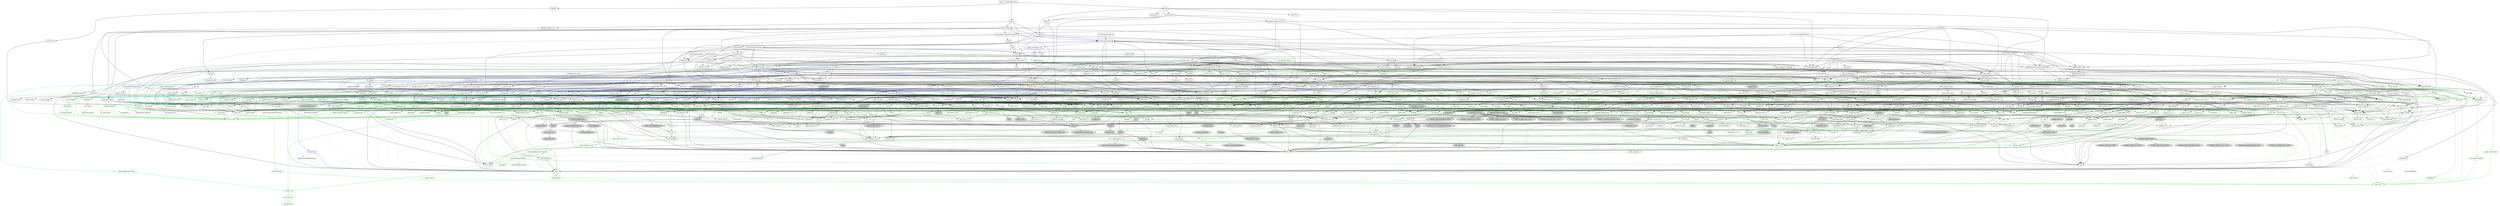 digraph {
    0 [ label = "tests" shape = box]
    1 [ label = "catalyst-toolbox" shape = box]
    2 [ label = "chain-addr" shape = box]
    3 [ label = "chain-core" shape = box]
    4 [ label = "chain-ser" shape = box]
    5 [ label = "chain-crypto" shape = box]
    6 [ label = "typed-bytes" shape = box]
    7 [ label = "chain-impl-mockchain" shape = box]
    8 [ label = "cardano-legacy-address" shape = box]
    9 [ label = "chain-time" shape = box]
    10 [ label = "chain-vote" shape = box]
    11 [ label = "imhamt" shape = box]
    12 [ label = "sparse-array" shape = box]
    13 [ label = "chain-storage" shape = box]
    14 [ label = "jcli" shape = box]
    15 [ label = "jormungandr-lib" shape = box]
    16 [ label = "jormungandr-automation" shape = box]
    17 [ label = "jortestkit" shape = box]
    18 [ label = "jormungandr-integration-tests" shape = box]
    19 [ label = "hersir" shape = box]
    20 [ label = "thor" shape = box]
    21 [ label = "loki" shape = box]
    22 [ label = "mjolnir" shape = box]
    23 [ label = "snapshot-lib" shape = box]
    24 [ label = "symmetric-cipher" shape = box]
    25 [ label = "vit-servicing-station-lib" shape = box]
    26 [ label = "event-db" shape = box]
    27 [ label = "vit-servicing-station-tests" shape = box]
    28 [ label = "wallet" shape = box]
    29 [ label = "chain-path-derivation" shape = box]
    30 [ label = "hdkeygen" shape = box]
    31 [ label = "chain-network" shape = box]
    32 [ label = "jormungandrwallet" shape = box]
    33 [ label = "wallet-core" shape = box]
    34 [ label = "wallet-wasm-js" shape = box]
    35 [ label = "wallet-uniffi" shape = box]
    36 [ label = "jormungandr" shape = box]
    37 [ label = "explorer" shape = box]
    38 [ label = "settings" shape = box]
    39 [ label = "blockchain" shape = box]
    40 [ label = "vit-servicing-station-cli" shape = box]
    41 [ label = "vit-servicing-station-server" shape = box]
    42 [ label = "iapyx" shape = box]
    43 [ label = "valgrind" shape = box]
    44 [ label = "vitup" shape = box]
    45 [ label = "mainnet-lib" shape = box]
    46 [ label = "mainnet-tools" shape = box]
    47 [ label = "scheduler-service-lib" shape = box]
    48 [ label = "signals-handler" shape = box]
    49 [ label = "snapshot-trigger-service" shape = box]
    50 [ label = "voting_tools_rs" shape = box]
    51 [ label = "integration-tests" shape = box]
    52 [ label = "cat-data-service" shape = box]
    53 [ label = "audit" shape = box]
    54 [ label = "vit-servicing-station-cli-f10" shape = box]
    55 [ label = "vit-servicing-station-lib-f10" shape = box]
    56 [ label = "vit-servicing-station-server-f10" shape = box]
    57 [ label = "vit-servicing-station-tests-f10" shape = box]
    58 [ label = "sign" shape = box]
    59 [ label = "assert_cmd" ]
    60 [ label = "assert_fs" ]
    61 [ label = "bech32 0.8.1" ]
    62 [ label = "clap 4.4.6" ]
    63 [ label = "color-eyre" ]
    64 [ label = "csv" ]
    65 [ label = "fraction" ]
    66 [ label = "futures" ]
    67 [ label = "gag" ]
    68 [ label = "governor" ]
    69 [ label = "graphql_client" ]
    70 [ label = "hex" ]
    71 [ label = "image" ]
    72 [ label = "itertools 0.10.5" color = darkgreen]
    73 [ label = "once_cell" color = darkgreen]
    74 [ label = "predicates 2.1.5" ]
    75 [ label = "proptest" ]
    76 [ label = "qrcode" ]
    77 [ label = "quircs" ]
    78 [ label = "rand 0.8.5" color = darkgreen]
    79 [ label = "rand_chacha 0.3.1" color = darkgreen]
    80 [ label = "rayon" ]
    81 [ label = "regex" color = darkgreen]
    82 [ label = "reqwest" ]
    83 [ label = "rust_decimal" color = darkgreen]
    84 [ label = "rust_decimal_macros" color = green3]
    85 [ label = "serde" color = darkgreen]
    86 [ label = "serde_json" color = darkgreen]
    87 [ label = "serde_test" ]
    88 [ label = "serde_yaml" ]
    89 [ label = "sscanf" ]
    90 [ label = "test-strategy" color = green3]
    91 [ label = "thiserror" color = darkgreen]
    92 [ label = "time" color = darkgreen]
    93 [ label = "tokio" color = darkgreen]
    94 [ label = "tracing" color = darkgreen]
    95 [ label = "tracing-subscriber" ]
    96 [ label = "url" color = darkgreen]
    97 [ label = "versionisator" color = green3]
    98 [ label = "cryptoxide 0.4.4" ]
    99 [ label = "quickcheck" ]
    100 [ label = "curve25519-dalek-ng" ]
    101 [ label = "ed25519-bip32 0.4.1" ]
    102 [ label = "ed25519-dalek" ]
    103 [ label = "generic-array" color = darkgreen]
    104 [ label = "rand_core 0.6.4" color = darkgreen]
    105 [ label = "sha2 0.10.8" color = darkgreen]
    106 [ label = "smoke" color = blue]
    107 [ label = "lazy_static" color = darkgreen]
    108 [ label = "quickcheck_macros" color = green3]
    109 [ label = "strum 0.24.1" ]
    110 [ label = "strum_macros 0.24.3" color = green3]
    111 [ label = "tempfile" color = darkgreen]
    112 [ label = "cbor_event" ]
    113 [ label = "base64 0.21.4" color = darkgreen]
    114 [ label = "cfg-if 1.0.0" color = darkgreen]
    115 [ label = "const_format" ]
    116 [ label = "criterion" ]
    117 [ label = "rustc_version" color = green3]
    118 [ label = "trybuild" color = blue]
    119 [ label = "data-pile" ]
    120 [ label = "sled" ]
    121 [ label = "base64 0.13.1" ]
    122 [ label = "bincode" color = darkgreen]
    123 [ label = "bytes" color = darkgreen]
    124 [ label = "clap_complete" ]
    125 [ label = "gtmpl" ]
    126 [ label = "rand 0.7.3" ]
    127 [ label = "rpassword" ]
    128 [ label = "serde_derive" color = green3]
    129 [ label = "http" ]
    130 [ label = "humantime" ]
    131 [ label = "parity-multiaddr" ]
    132 [ label = "serde_with" ]
    133 [ label = "bytesize" ]
    134 [ label = "custom_debug" ]
    135 [ label = "flate2" ]
    136 [ label = "fs_extra" ]
    137 [ label = "json" ]
    138 [ label = "keynesis" ]
    139 [ label = "log" color = darkgreen]
    140 [ label = "netstat2" ]
    141 [ label = "os_info" ]
    142 [ label = "poldercast" ]
    143 [ label = "prost 0.9.0" color = darkgreen]
    144 [ label = "semver" color = darkgreen]
    145 [ label = "sysinfo" ]
    146 [ label = "tar" ]
    147 [ label = "tokio-stream" ]
    148 [ label = "tonic 0.6.2" ]
    149 [ label = "tonic-build 0.6.2" color = green3]
    150 [ label = "warp" ]
    151 [ label = "zip" ]
    152 [ label = "console" ]
    153 [ label = "dialoguer" ]
    154 [ label = "indicatif" ]
    155 [ label = "sha-1" ]
    156 [ label = "sha2 0.9.9" ]
    157 [ label = "bech32 0.7.3" ]
    158 [ label = "rstest" color = green3]
    159 [ label = "yaml-rust" ]
    160 [ label = "ctrlc" ]
    161 [ label = "slave-pool" ]
    162 [ label = "cocoon" ]
    163 [ label = "dirs" ]
    164 [ label = "zeroize" ]
    165 [ label = "async-trait" color = green3]
    166 [ label = "diesel" color = darkgreen]
    167 [ label = "diesel_migrations" ]
    168 [ label = "dotenv" ]
    169 [ label = "http-zipkin" ]
    170 [ label = "notify" ]
    171 [ label = "pretty_assertions 1.4.0" color = blue]
    172 [ label = "r2d2" color = darkgreen]
    173 [ label = "simplelog 0.8.0" ]
    174 [ label = "tracing-futures" ]
    175 [ label = "bb8" ]
    176 [ label = "bb8-postgres" ]
    177 [ label = "chrono" color = darkgreen]
    178 [ label = "dotenvy" ]
    179 [ label = "tokio-postgres" color = darkgreen]
    180 [ label = "cfg-if 0.1.10" ]
    181 [ label = "dyn-clone" color = darkgreen]
    182 [ label = "fake" ]
    183 [ label = "hyper" ]
    184 [ label = "postgres" color = darkgreen]
    185 [ label = "pretty_assertions 0.6.1" ]
    186 [ label = "rand_core 0.5.1" ]
    187 [ label = "refinery" ]
    188 [ label = "hashlink" ]
    189 [ label = "paste 0.1.18" color = blue]
    190 [ label = "http-body" ]
    191 [ label = "pin-project" ]
    192 [ label = "clear_on_drop" ]
    193 [ label = "console_error_panic_hook" ]
    194 [ label = "getrandom 0.2.10" color = darkgreen]
    195 [ label = "js-sys" color = darkgreen]
    196 [ label = "wasm-bindgen" color = darkgreen]
    197 [ label = "wasm-bindgen-test" color = blue]
    198 [ label = "web-sys" color = darkgreen]
    199 [ label = "uniffi" ]
    200 [ label = "uniffi_build" color = green3]
    201 [ label = "uniffi_macros" color = green3]
    202 [ label = "arc-swap" ]
    203 [ label = "enum-as-inner" color = green3]
    204 [ label = "jsonrpsee-core" ]
    205 [ label = "jsonrpsee-http-server" ]
    206 [ label = "libc" color = darkgreen]
    207 [ label = "linked-hash-map" ]
    208 [ label = "local-ip-address" ]
    209 [ label = "lru" ]
    210 [ label = "nix 0.25.1" style = filled, fillcolor = lightgrey]
    211 [ label = "opentelemetry" ]
    212 [ label = "opentelemetry-otlp" ]
    213 [ label = "opentelemetry-semantic-conventions" ]
    214 [ label = "prometheus" style = dashed]
    215 [ label = "tokio-util 0.6.10" ]
    216 [ label = "tracing-appender" ]
    217 [ label = "tracing-opentelemetry" ]
    218 [ label = "trust-dns-resolver" ]
    219 [ label = "anyhow" color = darkgreen]
    220 [ label = "async-graphql" ]
    221 [ label = "async-graphql-warp" ]
    222 [ label = "futures-channel" color = darkgreen]
    223 [ label = "futures-util" color = darkgreen]
    224 [ label = "ed25519-bip32 0.3.2" ]
    225 [ label = "prettytable-rs" ]
    226 [ label = "warp-reverse-proxy" ]
    227 [ label = "diffy" ]
    228 [ label = "glob" ]
    229 [ label = "path-slash" ]
    230 [ label = "rustls 0.20.9" ]
    231 [ label = "rustls-pemfile" ]
    232 [ label = "tempdir" ]
    233 [ label = "tokio-rustls 0.23.4" ]
    234 [ label = "uuid 0.8.2" ]
    235 [ label = "walkdir" color = darkgreen]
    236 [ label = "cardano-serialization-lib" ]
    237 [ label = "pharos" ]
    238 [ label = "job_scheduler_ng" ]
    239 [ label = "num-traits" color = darkgreen]
    240 [ label = "uuid 1.4.1" color = darkgreen]
    241 [ label = "bytekind" ]
    242 [ label = "cddl" ]
    243 [ label = "ciborium" ]
    244 [ label = "dashmap" ]
    245 [ label = "insta" color = blue]
    246 [ label = "microtype" ]
    247 [ label = "nonempty" ]
    248 [ label = "tracing-test" color = blue]
    249 [ label = "validity" ]
    250 [ label = "libmath" ]
    251 [ label = "rand_chacha 0.2.2" ]
    252 [ label = "axum" ]
    253 [ label = "metrics" ]
    254 [ label = "metrics-exporter-prometheus" ]
    255 [ label = "tower" ]
    256 [ label = "tower-http" ]
    257 [ label = "clap_complete_command" ]
    258 [ label = "base64 0.12.3" ]
    259 [ label = "structopt" ]
    260 [ label = "itertools 0.9.0" ]
    261 [ label = "libsqlite3-sys" color = darkgreen]
    262 [ label = "strum 0.21.0" ]
    263 [ label = "strum_macros 0.21.1" color = green3]
    264 [ label = "anstyle" ]
    265 [ label = "bstr" ]
    266 [ label = "doc-comment" ]
    267 [ label = "predicates 3.0.4" ]
    268 [ label = "predicates-core" ]
    269 [ label = "predicates-tree" ]
    270 [ label = "wait-timeout" ]
    271 [ label = "globwalk" ]
    272 [ label = "clap_builder" ]
    273 [ label = "clap_derive 4.4.2" color = green3, style = dashed]
    274 [ label = "backtrace" color = darkgreen]
    275 [ label = "color-spantrace" style = dashed]
    276 [ label = "eyre" ]
    277 [ label = "indenter" ]
    278 [ label = "owo-colors" ]
    279 [ label = "tracing-error" style = dashed]
    280 [ label = "csv-core" ]
    281 [ label = "itoa" color = darkgreen]
    282 [ label = "ryu" color = darkgreen]
    283 [ label = "num" ]
    284 [ label = "futures-core" color = darkgreen]
    285 [ label = "futures-executor" ]
    286 [ label = "futures-io" color = darkgreen]
    287 [ label = "futures-sink" color = darkgreen]
    288 [ label = "futures-task" color = darkgreen]
    289 [ label = "filedescriptor" ]
    290 [ label = "futures-timer" style = dashed]
    291 [ label = "no-std-compat" ]
    292 [ label = "nonzero_ext" ]
    293 [ label = "parking_lot 0.12.1" color = darkgreen]
    294 [ label = "smallvec" color = darkgreen]
    295 [ label = "graphql_query_derive" color = green3, style = dashed]
    296 [ label = "bytemuck" ]
    297 [ label = "byteorder" color = darkgreen]
    298 [ label = "color_quant" ]
    299 [ label = "gif" style = dashed]
    300 [ label = "jpeg-decoder" style = dashed]
    301 [ label = "num-iter" ]
    302 [ label = "num-rational 0.3.2" ]
    303 [ label = "png" style = dashed]
    304 [ label = "scoped_threadpool" style = dashed]
    305 [ label = "tiff" style = dashed]
    306 [ label = "either" color = darkgreen]
    307 [ label = "difflib" style = dashed]
    308 [ label = "float-cmp" style = dashed]
    309 [ label = "normalize-line-endings" style = dashed]
    310 [ label = "bit-set" style = dashed]
    311 [ label = "bit-vec" style = dashed]
    312 [ label = "bitflags 2.4.0" color = darkgreen]
    313 [ label = "rand_xorshift" ]
    314 [ label = "regex-syntax 0.7.5" color = darkgreen]
    315 [ label = "rusty-fork" style = dashed]
    316 [ label = "unarray" ]
    317 [ label = "checked_int_cast" ]
    318 [ label = "num-derive" color = green3]
    319 [ label = "ppv-lite86" color = darkgreen]
    320 [ label = "rayon-core" ]
    321 [ label = "aho-corasick" color = darkgreen]
    322 [ label = "memchr" color = darkgreen]
    323 [ label = "regex-automata 0.3.9" color = darkgreen]
    324 [ label = "encoding_rs" ]
    325 [ label = "h2" ]
    326 [ label = "hyper-rustls" style = "dashed,filled", fillcolor = lightgrey]
    327 [ label = "ipnet" ]
    328 [ label = "mime" ]
    329 [ label = "percent-encoding" color = darkgreen]
    330 [ label = "pin-project-lite" color = darkgreen]
    331 [ label = "rustls 0.21.7" style = dashed]
    332 [ label = "serde_urlencoded" ]
    333 [ label = "system-configuration" style = filled, fillcolor = lightgrey]
    334 [ label = "tokio-rustls 0.24.1" style = dashed]
    335 [ label = "tower-service" ]
    336 [ label = "wasm-bindgen-futures" ]
    337 [ label = "webpki-roots" style = "dashed,filled", fillcolor = lightgrey]
    338 [ label = "winreg" style = filled, fillcolor = lightgrey]
    339 [ label = "arrayvec 0.7.4" color = darkgreen]
    340 [ label = "borsh" color = darkgreen, style = dashed]
    341 [ label = "rkyv" color = darkgreen, style = dashed]
    342 [ label = "quote" color = green3]
    343 [ label = "indexmap 1.9.3" color = darkgreen]
    344 [ label = "sscanf_macro" color = green3]
    345 [ label = "proc-macro2" color = green3]
    346 [ label = "structmeta" color = green3]
    347 [ label = "syn 1.0.109" color = green3]
    348 [ label = "thiserror-impl" color = green3]
    349 [ label = "deranged" color = darkgreen]
    350 [ label = "num_threads" color = darkgreen, style = "dashed,filled", fillcolor = lightgrey]
    351 [ label = "time-core" color = darkgreen]
    352 [ label = "time-macros" color = green3, style = dashed]
    353 [ label = "mio" color = darkgreen]
    354 [ label = "num_cpus" color = darkgreen, style = dashed]
    355 [ label = "signal-hook-registry" color = darkgreen, style = "dashed,filled", fillcolor = lightgrey]
    356 [ label = "socket2 0.5.4" color = darkgreen, style = filled, fillcolor = lightgrey]
    357 [ label = "tokio-macros" color = green3, style = dashed]
    358 [ label = "windows-sys 0.48.0" color = darkgreen, style = filled, fillcolor = lightgrey]
    359 [ label = "tracing-attributes" color = green3, style = dashed]
    360 [ label = "tracing-core" color = darkgreen]
    361 [ label = "matchers" style = dashed]
    362 [ label = "nu-ansi-term" style = dashed]
    363 [ label = "sharded-slab" style = dashed]
    364 [ label = "thread_local" ]
    365 [ label = "tracing-log" style = dashed]
    366 [ label = "tracing-serde" style = dashed]
    367 [ label = "form_urlencoded" color = darkgreen]
    368 [ label = "idna 0.4.0" color = darkgreen]
    369 [ label = "platforms" color = green3]
    370 [ label = "env_logger" style = dashed]
    371 [ label = "digest 0.9.0" ]
    372 [ label = "subtle-ng" ]
    373 [ label = "curve25519-dalek" ]
    374 [ label = "ed25519" ]
    375 [ label = "typenum" color = darkgreen]
    376 [ label = "version_check" color = green3]
    377 [ label = "cpufeatures" color = darkgreen, style = filled, fillcolor = lightgrey]
    378 [ label = "digest 0.10.7" color = darkgreen]
    379 [ label = "heck 0.4.1" color = green3]
    380 [ label = "rustversion" color = red]
    381 [ label = "fastrand" color = darkgreen]
    382 [ label = "redox_syscall 0.3.5" color = darkgreen, style = filled, fillcolor = lightgrey]
    383 [ label = "rustix" color = darkgreen]
    384 [ label = "const_format_proc_macros" color = green3]
    385 [ label = "atty" ]
    386 [ label = "cast" ]
    387 [ label = "clap 2.34.0" ]
    388 [ label = "criterion-plot" ]
    389 [ label = "oorandom" ]
    390 [ label = "plotters" ]
    391 [ label = "serde_cbor" ]
    392 [ label = "tinytemplate" ]
    393 [ label = "basic-toml" color = blue]
    394 [ label = "termcolor" ]
    395 [ label = "memmap2" ]
    396 [ label = "crc32fast" ]
    397 [ label = "crossbeam-epoch" ]
    398 [ label = "crossbeam-utils" ]
    399 [ label = "fs2" style = filled, fillcolor = lightgrey]
    400 [ label = "fxhash" ]
    401 [ label = "parking_lot 0.11.2" ]
    402 [ label = "gtmpl_value" ]
    403 [ label = "getrandom 0.1.16" style = dashed]
    404 [ label = "rand_hc" style = filled, fillcolor = lightgrey]
    405 [ label = "winapi" color = darkgreen, style = filled, fillcolor = lightgrey]
    406 [ label = "syn 2.0.37" color = green3]
    407 [ label = "fnv" color = darkgreen]
    408 [ label = "arrayref" ]
    409 [ label = "bs58" ]
    410 [ label = "data-encoding" ]
    411 [ label = "multihash" ]
    412 [ label = "static_assertions" ]
    413 [ label = "unsigned-varint 0.7.2" ]
    414 [ label = "serde_with_macros" color = green3, style = dashed]
    415 [ label = "custom_debug_derive" color = green3]
    416 [ label = "miniz_oxide 0.7.1" color = darkgreen]
    417 [ label = "cryptoxide 0.3.6" ]
    418 [ label = "bitflags 1.3.2" color = darkgreen]
    419 [ label = "prost-derive 0.9.0" color = green3, style = dashed]
    420 [ label = "core-foundation-sys" color = darkgreen, style = filled, fillcolor = lightgrey]
    421 [ label = "ntapi" style = filled, fillcolor = lightgrey]
    422 [ label = "filetime" ]
    423 [ label = "xattr" style = "dashed,filled", fillcolor = lightgrey]
    424 [ label = "tokio-util 0.7.9" color = darkgreen]
    425 [ label = "async-stream" ]
    426 [ label = "hyper-timeout" style = dashed]
    427 [ label = "tower-layer" ]
    428 [ label = "prost-build 0.9.0" color = green3, style = dashed]
    429 [ label = "headers" ]
    430 [ label = "mime_guess" ]
    431 [ label = "multer" ]
    432 [ label = "scoped-tls" ]
    433 [ label = "tokio-tungstenite" style = dashed]
    434 [ label = "aes 0.8.3" style = dashed]
    435 [ label = "bzip2" style = dashed]
    436 [ label = "constant_time_eq" style = dashed]
    437 [ label = "hmac 0.12.1" color = darkgreen]
    438 [ label = "pbkdf2 0.11.0" style = dashed]
    439 [ label = "sha1" ]
    440 [ label = "zstd" style = dashed]
    441 [ label = "encode_unicode 0.3.6" style = filled, fillcolor = lightgrey]
    442 [ label = "unicode-width" ]
    443 [ label = "windows-sys 0.45.0" style = filled, fillcolor = lightgrey]
    444 [ label = "shell-words" ]
    445 [ label = "number_prefix" ]
    446 [ label = "block-buffer 0.9.0" ]
    447 [ label = "opaque-debug" ]
    448 [ label = "nix 0.27.1" style = filled, fillcolor = lightgrey]
    449 [ label = "crossbeam-channel" ]
    450 [ label = "aes-gcm" ]
    451 [ label = "chacha20poly1305" ]
    452 [ label = "hmac 0.11.0" ]
    453 [ label = "pbkdf2 0.9.0" ]
    454 [ label = "dirs-sys" ]
    455 [ label = "zeroize_derive" color = green3, style = dashed]
    456 [ label = "diesel_derives" color = green3]
    457 [ label = "pq-sys" color = darkgreen, style = dashed]
    458 [ label = "migrations_internals" color = darkgreen]
    459 [ label = "migrations_macros" color = green3]
    460 [ label = "zipkin" ]
    461 [ label = "fsevent-sys" style = "dashed,filled", fillcolor = lightgrey]
    462 [ label = "inotify" style = filled, fillcolor = lightgrey]
    463 [ label = "kqueue" style = filled, fillcolor = lightgrey]
    464 [ label = "diff" color = blue]
    465 [ label = "yansi" color = blue]
    466 [ label = "scheduled-thread-pool" color = darkgreen]
    467 [ label = "android-tzdata" color = darkgreen, style = "dashed,filled", fillcolor = lightgrey]
    468 [ label = "iana-time-zone" color = darkgreen, style = "dashed,filled", fillcolor = lightgrey]
    469 [ label = "windows-targets 0.48.5" color = darkgreen, style = filled, fillcolor = lightgrey]
    470 [ label = "fallible-iterator" color = darkgreen]
    471 [ label = "phf" color = darkgreen]
    472 [ label = "postgres-protocol" color = darkgreen]
    473 [ label = "postgres-types" color = darkgreen]
    474 [ label = "whoami" color = darkgreen]
    475 [ label = "unidecode" ]
    476 [ label = "url-escape" style = dashed]
    477 [ label = "httparse" ]
    478 [ label = "httpdate" ]
    479 [ label = "socket2 0.4.9" style = dashed]
    480 [ label = "want" ]
    481 [ label = "ansi_term 0.11.0" ]
    482 [ label = "ctor" color = green3, style = filled, fillcolor = lightgrey]
    483 [ label = "difference" ]
    484 [ label = "output_vt100" style = filled, fillcolor = lightgrey]
    485 [ label = "refinery-core" color = darkgreen]
    486 [ label = "refinery-macros" color = green3]
    487 [ label = "hashbrown 0.14.1" color = darkgreen]
    488 [ label = "paste-impl" color = turquoise3]
    489 [ label = "proc-macro-hack" color = turquoise3]
    490 [ label = "pin-project-internal" color = green3]
    491 [ label = "cc" color = green3]
    492 [ label = "wasi 0.11.0+wasi-snapshot-preview1" color = darkgreen, style = filled, fillcolor = lightgrey]
    493 [ label = "wasm-bindgen-macro" color = green3]
    494 [ label = "wasm-bindgen-test-macro" color = turquoise3]
    495 [ label = "camino" color = darkgreen]
    496 [ label = "cargo_metadata" ]
    497 [ label = "paste 1.0.14" color = green3]
    498 [ label = "fs-err" color = green3]
    499 [ label = "toml 0.5.11" color = green3]
    500 [ label = "uniffi_meta" color = green3]
    501 [ label = "beef" ]
    502 [ label = "jsonrpsee-types" ]
    503 [ label = "rustc-hash" style = dashed]
    504 [ label = "globset" ]
    505 [ label = "unicase" color = darkgreen]
    506 [ label = "neli" style = filled, fillcolor = lightgrey]
    507 [ label = "windows-sys 0.42.0" style = filled, fillcolor = lightgrey]
    508 [ label = "hashbrown 0.12.3" color = darkgreen]
    509 [ label = "autocfg" color = green3]
    510 [ label = "memoffset 0.6.5" style = "dashed,filled", fillcolor = lightgrey]
    511 [ label = "pin-utils" color = darkgreen]
    512 [ label = "opentelemetry_api" ]
    513 [ label = "opentelemetry_sdk" ]
    514 [ label = "opentelemetry-proto" ]
    515 [ label = "prost 0.11.9" color = darkgreen, style = dashed]
    516 [ label = "tonic 0.8.3" style = dashed]
    517 [ label = "protobuf" style = dashed]
    518 [ label = "slab" color = darkgreen]
    519 [ label = "ipconfig" style = "dashed,filled", fillcolor = lightgrey]
    520 [ label = "lru-cache" ]
    521 [ label = "resolv-conf" style = dashed]
    522 [ label = "trust-dns-proto" ]
    523 [ label = "async-graphql-derive" color = green3]
    524 [ label = "async-graphql-parser" color = darkgreen]
    525 [ label = "async-graphql-value" color = darkgreen]
    526 [ label = "fast_chemail" style = dashed]
    527 [ label = "futures-macro" color = green3, style = dashed]
    528 [ label = "encode_unicode 1.0.0" ]
    529 [ label = "is-terminal" ]
    530 [ label = "term" ]
    531 [ label = "ansi_term 0.12.1" ]
    532 [ label = "ring" ]
    533 [ label = "sct" ]
    534 [ label = "webpki" ]
    535 [ label = "rand 0.4.6" ]
    536 [ label = "remove_dir_all" ]
    537 [ label = "same-file" color = darkgreen]
    538 [ label = "winapi-util" color = darkgreen, style = filled, fillcolor = lightgrey]
    539 [ label = "noop_proc_macro" color = green3, style = filled, fillcolor = lightgrey]
    540 [ label = "num-bigint" ]
    541 [ label = "num-integer" ]
    542 [ label = "rand_os" style = filled, fillcolor = lightgrey]
    543 [ label = "schemars" color = darkgreen]
    544 [ label = "serde-wasm-bindgen 0.4.5" style = filled, fillcolor = lightgrey]
    545 [ label = "cron" ]
    546 [ label = "libm" color = darkgreen, style = dashed]
    547 [ label = "abnf_to_pest" ]
    548 [ label = "base16" ]
    549 [ label = "base64-url" style = dashed]
    550 [ label = "clap 3.2.25" style = dashed]
    551 [ label = "codespan-reporting" ]
    552 [ label = "crossterm" style = "dashed,filled", fillcolor = lightgrey]
    553 [ label = "displaydoc" color = green3]
    554 [ label = "hexf-parse" ]
    555 [ label = "itertools 0.11.0" ]
    556 [ label = "lexical-core" ]
    557 [ label = "pest_meta" ]
    558 [ label = "pest_vm" ]
    559 [ label = "serde-wasm-bindgen 0.5.0" style = "dashed,filled", fillcolor = lightgrey]
    560 [ label = "simplelog 0.12.1" ]
    561 [ label = "uriparse" style = dashed]
    562 [ label = "ciborium-io" ]
    563 [ label = "ciborium-ll" ]
    564 [ label = "lock_api" color = darkgreen]
    565 [ label = "parking_lot_core 0.9.8" color = darkgreen]
    566 [ label = "similar" color = blue]
    567 [ label = "microtype-macro" color = green3]
    568 [ label = "secrecy" style = dashed]
    569 [ label = "tracing-test-macro" color = turquoise3]
    570 [ label = "rand 0.3.23" ]
    571 [ label = "axum-core" ]
    572 [ label = "matchit" ]
    573 [ label = "serde_path_to_error" style = dashed]
    574 [ label = "sync_wrapper" ]
    575 [ label = "ahash 0.7.6" color = darkgreen]
    576 [ label = "metrics-macros" color = green3]
    577 [ label = "metrics-util" ]
    578 [ label = "quanta" ]
    579 [ label = "http-range-header" ]
    580 [ label = "clap_complete_fig" style = dashed]
    581 [ label = "clap_complete_nushell" style = dashed]
    582 [ label = "structopt-derive" color = green3]
    583 [ label = "pkg-config" color = green3, style = dashed]
    584 [ label = "vcpkg" color = green3, style = "dashed,filled", fillcolor = lightgrey]
    585 [ label = "heck 0.3.3" color = green3]
    586 [ label = "termtree" ]
    587 [ label = "ignore" ]
    588 [ label = "anstream" style = dashed]
    589 [ label = "clap_lex 0.5.1" ]
    590 [ label = "strsim 0.10.0" color = darkgreen, style = dashed]
    591 [ label = "addr2line" color = darkgreen, style = filled, fillcolor = lightgrey]
    592 [ label = "object" color = darkgreen, style = filled, fillcolor = lightgrey]
    593 [ label = "rustc-demangle" color = darkgreen]
    594 [ label = "num-complex" ]
    595 [ label = "num-rational 0.4.1" ]
    596 [ label = "graphql_client_codegen" color = green3, style = dashed]
    597 [ label = "weezl" style = dashed]
    598 [ label = "deflate" style = dashed]
    599 [ label = "miniz_oxide 0.3.7" style = dashed]
    600 [ label = "miniz_oxide 0.4.4" style = dashed]
    601 [ label = "quick-error" style = dashed]
    602 [ label = "crossbeam-deque" ]
    603 [ label = "rustls-webpki" style = dashed]
    604 [ label = "core-foundation" style = filled, fillcolor = lightgrey]
    605 [ label = "system-configuration-sys" style = filled, fillcolor = lightgrey]
    606 [ label = "borsh-derive" color = green3, style = dashed]
    607 [ label = "hashbrown 0.13.2" color = darkgreen, style = dashed]
    608 [ label = "bitvec" color = darkgreen, style = dashed]
    609 [ label = "bytecheck" color = darkgreen, style = dashed]
    610 [ label = "ptr_meta" color = darkgreen, style = dashed]
    611 [ label = "rend" color = darkgreen, style = dashed]
    612 [ label = "rkyv_derive" color = green3, style = dashed]
    613 [ label = "seahash" color = darkgreen, style = dashed]
    614 [ label = "tinyvec" color = darkgreen]
    615 [ label = "regex-syntax 0.6.29" color = darkgreen]
    616 [ label = "unicode-ident" color = green3]
    617 [ label = "structmeta-derive" color = green3]
    618 [ label = "hermit-abi 0.3.3" color = darkgreen, style = filled, fillcolor = lightgrey]
    619 [ label = "valuable" color = darkgreen, style = "dashed,filled", fillcolor = lightgrey]
    620 [ label = "regex-automata 0.1.10" style = dashed]
    621 [ label = "overload" style = dashed]
    622 [ label = "unicode-bidi" color = darkgreen]
    623 [ label = "unicode-normalization" color = darkgreen]
    624 [ label = "subtle" color = darkgreen]
    625 [ label = "signature" ]
    626 [ label = "block-buffer 0.10.4" color = darkgreen, style = dashed]
    627 [ label = "crypto-common" color = darkgreen]
    628 [ label = "errno" color = darkgreen, style = filled, fillcolor = lightgrey]
    629 [ label = "linux-raw-sys" color = darkgreen, style = filled, fillcolor = lightgrey]
    630 [ label = "unicode-xid" color = green3]
    631 [ label = "hermit-abi 0.1.19" style = filled, fillcolor = lightgrey]
    632 [ label = "strsim 0.8.0" style = dashed]
    633 [ label = "textwrap 0.11.0" ]
    634 [ label = "vec_map" style = dashed]
    635 [ label = "plotters-backend" ]
    636 [ label = "plotters-svg" style = dashed]
    637 [ label = "half" ]
    638 [ label = "memoffset 0.9.0" ]
    639 [ label = "scopeguard" color = darkgreen]
    640 [ label = "instant" ]
    641 [ label = "parking_lot_core 0.8.6" ]
    642 [ label = "wasi 0.9.0+wasi-snapshot-preview1" style = "dashed,filled", fillcolor = lightgrey]
    643 [ label = "winapi-i686-pc-windows-gnu" color = darkgreen, style = filled, fillcolor = lightgrey]
    644 [ label = "winapi-x86_64-pc-windows-gnu" color = darkgreen, style = filled, fillcolor = lightgrey]
    645 [ label = "multihash-derive" color = green3, style = dashed]
    646 [ label = "unsigned-varint 0.5.1" ]
    647 [ label = "darling 0.20.3" color = green3, style = dashed]
    648 [ label = "synstructure" color = green3]
    649 [ label = "adler" color = darkgreen]
    650 [ label = "async-stream-impl" color = green3]
    651 [ label = "tokio-io-timeout" style = dashed]
    652 [ label = "multimap" color = green3, style = dashed]
    653 [ label = "petgraph" color = green3, style = dashed]
    654 [ label = "prost-types 0.9.0" color = green3, style = dashed]
    655 [ label = "which" color = green3, style = dashed]
    656 [ label = "headers-core" ]
    657 [ label = "spin 0.9.8" ]
    658 [ label = "tungstenite" style = dashed]
    659 [ label = "cipher 0.4.4" ]
    660 [ label = "bzip2-sys" style = dashed]
    661 [ label = "password-hash" style = dashed]
    662 [ label = "zstd-safe" style = dashed]
    663 [ label = "windows-targets 0.42.2" style = filled, fillcolor = lightgrey]
    664 [ label = "aead 0.4.3" ]
    665 [ label = "aes 0.7.5" style = dashed]
    666 [ label = "cipher 0.3.0" ]
    667 [ label = "ctr" ]
    668 [ label = "ghash" ]
    669 [ label = "aead 0.5.2" ]
    670 [ label = "chacha20" ]
    671 [ label = "poly1305" ]
    672 [ label = "crypto-mac" ]
    673 [ label = "redox_users" style = filled, fillcolor = lightgrey]
    674 [ label = "lazycell" ]
    675 [ label = "zipkin-types" ]
    676 [ label = "inotify-sys" style = filled, fillcolor = lightgrey]
    677 [ label = "kqueue-sys" style = filled, fillcolor = lightgrey]
    678 [ label = "android_system_properties" color = darkgreen, style = "dashed,filled", fillcolor = lightgrey]
    679 [ label = "iana-time-zone-haiku" color = darkgreen, style = "dashed,filled", fillcolor = lightgrey]
    680 [ label = "windows" color = darkgreen, style = "dashed,filled", fillcolor = lightgrey]
    681 [ label = "windows_aarch64_gnullvm 0.48.5" color = darkgreen, style = filled, fillcolor = lightgrey]
    682 [ label = "windows_aarch64_msvc 0.48.5" color = darkgreen, style = filled, fillcolor = lightgrey]
    683 [ label = "windows_i686_gnu 0.48.5" color = darkgreen, style = filled, fillcolor = lightgrey]
    684 [ label = "windows_i686_msvc 0.48.5" color = darkgreen, style = filled, fillcolor = lightgrey]
    685 [ label = "windows_x86_64_gnu 0.48.5" color = darkgreen, style = filled, fillcolor = lightgrey]
    686 [ label = "windows_x86_64_gnullvm 0.48.5" color = darkgreen, style = filled, fillcolor = lightgrey]
    687 [ label = "windows_x86_64_msvc 0.48.5" color = darkgreen, style = filled, fillcolor = lightgrey]
    688 [ label = "phf_shared" color = darkgreen]
    689 [ label = "md-5" color = darkgreen]
    690 [ label = "stringprep" color = darkgreen]
    691 [ label = "try-lock" ]
    692 [ label = "siphasher 1.0.0" color = darkgreen]
    693 [ label = "toml 0.7.8" color = darkgreen]
    694 [ label = "ahash 0.8.3" color = darkgreen, style = dashed]
    695 [ label = "allocator-api2" color = darkgreen, style = dashed]
    696 [ label = "jobserver" color = green3, style = dashed]
    697 [ label = "wasm-bindgen-macro-support" color = green3]
    698 [ label = "cargo-platform" ]
    699 [ label = "siphasher 0.3.11" color = darkgreen]
    700 [ label = "uniffi_checksum_derive" color = green3]
    701 [ label = "windows_aarch64_gnullvm 0.42.2" style = filled, fillcolor = lightgrey]
    702 [ label = "windows_aarch64_msvc 0.42.2" style = filled, fillcolor = lightgrey]
    703 [ label = "windows_i686_gnu 0.42.2" style = filled, fillcolor = lightgrey]
    704 [ label = "windows_i686_msvc 0.42.2" style = filled, fillcolor = lightgrey]
    705 [ label = "windows_x86_64_gnu 0.42.2" style = filled, fillcolor = lightgrey]
    706 [ label = "windows_x86_64_gnullvm 0.42.2" style = filled, fillcolor = lightgrey]
    707 [ label = "windows_x86_64_msvc 0.42.2" style = filled, fillcolor = lightgrey]
    708 [ label = "tonic-build 0.8.4" color = green3, style = dashed]
    709 [ label = "prost-derive 0.11.9" color = green3, style = dashed]
    710 [ label = "widestring" style = "dashed,filled", fillcolor = lightgrey]
    711 [ label = "hostname" style = dashed]
    712 [ label = "idna 0.2.3" ]
    713 [ label = "Inflector" color = green3]
    714 [ label = "darling 0.14.4" color = green3]
    715 [ label = "proc-macro-crate 1.3.1" color = green3]
    716 [ label = "pest" color = darkgreen]
    717 [ label = "ascii_utils" style = dashed]
    718 [ label = "dirs-next" ]
    719 [ label = "spin 0.5.2" style = filled, fillcolor = lightgrey]
    720 [ label = "untrusted" ]
    721 [ label = "fuchsia-cprng" style = filled, fillcolor = lightgrey]
    722 [ label = "rand_core 0.3.1" style = filled, fillcolor = lightgrey]
    723 [ label = "rdrand" style = filled, fillcolor = lightgrey]
    724 [ label = "cloudabi" style = filled, fillcolor = lightgrey]
    725 [ label = "rand_core 0.4.2" style = filled, fillcolor = lightgrey]
    726 [ label = "schemars_derive" color = green3, style = dashed]
    727 [ label = "nom" ]
    728 [ label = "abnf" ]
    729 [ label = "pretty" ]
    730 [ label = "clap_derive 3.2.25" color = green3, style = dashed]
    731 [ label = "clap_lex 0.2.4" style = dashed]
    732 [ label = "textwrap 0.16.0" style = dashed]
    733 [ label = "crossterm_winapi" style = "dashed,filled", fillcolor = lightgrey]
    734 [ label = "signal-hook" style = "dashed,filled", fillcolor = lightgrey]
    735 [ label = "signal-hook-mio" style = "dashed,filled", fillcolor = lightgrey]
    736 [ label = "lexical-parse-float" style = dashed]
    737 [ label = "lexical-parse-integer" style = dashed]
    738 [ label = "lexical-util" ]
    739 [ label = "lexical-write-float" style = dashed]
    740 [ label = "lexical-write-integer" style = dashed]
    741 [ label = "atomic-shim" style = dashed]
    742 [ label = "hashbrown 0.11.2" style = dashed]
    743 [ label = "sketches-ddsketch" style = dashed]
    744 [ label = "mach" style = filled, fillcolor = lightgrey]
    745 [ label = "raw-cpuid" style = filled, fillcolor = lightgrey]
    746 [ label = "wasi 0.10.2+wasi-snapshot-preview1" style = filled, fillcolor = lightgrey]
    747 [ label = "proc-macro-error" color = green3]
    748 [ label = "unicode-segmentation" color = darkgreen]
    749 [ label = "anstyle-parse" style = dashed]
    750 [ label = "anstyle-query" style = dashed]
    751 [ label = "anstyle-wincon" style = "dashed,filled", fillcolor = lightgrey]
    752 [ label = "colorchoice" style = dashed]
    753 [ label = "utf8parse" style = dashed]
    754 [ label = "gimli" color = darkgreen, style = filled, fillcolor = lightgrey]
    755 [ label = "graphql-introspection-query" color = green3, style = dashed]
    756 [ label = "graphql-parser" color = green3, style = dashed]
    757 [ label = "adler32" style = dashed]
    758 [ label = "borsh-derive-internal" color = green3, style = dashed]
    759 [ label = "borsh-schema-derive-internal" color = green3, style = dashed]
    760 [ label = "proc-macro-crate 0.1.5" color = green3, style = dashed]
    761 [ label = "funty" color = darkgreen, style = dashed]
    762 [ label = "radium" color = darkgreen, style = dashed]
    763 [ label = "tap" color = darkgreen, style = dashed]
    764 [ label = "wyz" color = darkgreen, style = dashed]
    765 [ label = "bytecheck_derive" color = green3, style = dashed]
    766 [ label = "simdutf8" color = darkgreen, style = dashed]
    767 [ label = "ptr_meta_derive" color = green3, style = dashed]
    768 [ label = "tinyvec_macros" color = darkgreen, style = dashed]
    769 [ label = "errno-dragonfly" color = darkgreen, style = filled, fillcolor = lightgrey]
    770 [ label = "redox_syscall 0.2.16" style = filled, fillcolor = lightgrey]
    771 [ label = "darling_core 0.20.3" color = green3, style = dashed]
    772 [ label = "darling_macro 0.20.3" color = green3, style = dashed]
    773 [ label = "fixedbitset" color = green3, style = dashed]
    774 [ label = "indexmap 2.0.2" color = darkgreen]
    775 [ label = "home" color = green3, style = "dashed,filled", fillcolor = lightgrey]
    776 [ label = "utf-8" style = dashed]
    777 [ label = "inout" ]
    778 [ label = "base64ct" style = dashed]
    779 [ label = "zstd-sys" style = dashed]
    780 [ label = "polyval" ]
    781 [ label = "universal-hash 0.5.1" ]
    782 [ label = "finl_unicode" color = darkgreen]
    783 [ label = "serde_spanned" color = darkgreen]
    784 [ label = "toml_datetime" color = darkgreen]
    785 [ label = "toml_edit" color = darkgreen]
    786 [ label = "wasm-bindgen-backend" color = green3]
    787 [ label = "wasm-bindgen-shared" color = green3]
    788 [ label = "prettyplease" color = green3, style = dashed]
    789 [ label = "prost-build 0.11.9" color = green3, style = dashed]
    790 [ label = "match_cfg" style = dashed]
    791 [ label = "matches" ]
    792 [ label = "darling_core 0.14.4" color = green3]
    793 [ label = "darling_macro 0.14.4" color = green3]
    794 [ label = "ucd-trie" color = darkgreen]
    795 [ label = "dirs-sys-next" ]
    796 [ label = "serde_derive_internals" color = green3, style = dashed]
    797 [ label = "minimal-lexical" ]
    798 [ label = "abnf-core" ]
    799 [ label = "arrayvec 0.5.2" ]
    800 [ label = "typed-arena" ]
    801 [ label = "os_str_bytes" style = dashed]
    802 [ label = "proc-macro-error-attr" color = green3]
    803 [ label = "combine" color = green3, style = dashed]
    804 [ label = "ident_case" color = green3]
    805 [ label = "equivalent" color = darkgreen]
    806 [ label = "universal-hash 0.4.1" ]
    807 [ label = "winnow" color = darkgreen]
    808 [ label = "bumpalo" color = green3]
    809 [ label = "prost-types 0.11.9" color = green3, style = dashed]
    810 [ label = "ascii" color = green3, style = dashed]
    811 [ label = "unreachable" color = green3, style = dashed]
    812 [ label = "void" color = green3, style = dashed]
    1 -> 63 [ ]
    1 -> 67 [ ]
    1 -> 68 [ ]
    1 -> 18 [ ]
    1 -> 76 [ ]
    1 -> 77 [ ]
    1 -> 89 [ ]
    1 -> 24 [ ]
    1 -> 25 [ style = dotted]
    1 -> 25 [ color = blue]
    1 -> 28 [ ]
    2 -> 3 [ ]
    2 -> 5 [ ]
    2 -> 5 [ color = blue]
    3 -> 4 [ ]
    4 -> 91 [ ]
    5 -> 61 [ ]
    5 -> 100 [ ]
    5 -> 101 [ ]
    5 -> 102 [ ]
    5 -> 70 [ ]
    5 -> 75 [ style = dotted]
    5 -> 75 [ color = blue]
    5 -> 99 [ style = dotted]
    5 -> 99 [ color = blue]
    5 -> 80 [ ]
    5 -> 105 [ ]
    5 -> 106 [ color = blue]
    5 -> 90 [ color = green3, style = dotted]
    5 -> 90 [ color = turquoise3]
    5 -> 6 [ ]
    7 -> 8 [ ]
    7 -> 2 [ ]
    7 -> 2 [ color = blue]
    7 -> 9 [ ]
    7 -> 9 [ color = blue]
    7 -> 10 [ ]
    7 -> 11 [ ]
    7 -> 108 [ color = green3, style = dotted]
    7 -> 108 [ color = turquoise3]
    7 -> 12 [ ]
    7 -> 109 [ ]
    7 -> 94 [ ]
    8 -> 112 [ ]
    8 -> 101 [ ]
    9 -> 3 [ ]
    9 -> 75 [ style = dotted]
    9 -> 75 [ color = blue]
    9 -> 99 [ style = dotted]
    9 -> 99 [ color = blue]
    9 -> 90 [ color = green3, style = dotted]
    9 -> 90 [ color = turquoise3]
    10 -> 113 [ ]
    10 -> 3 [ ]
    10 -> 5 [ ]
    10 -> 115 [ ]
    10 -> 116 [ color = blue]
    11 -> 116 [ color = blue]
    11 -> 75 [ style = dotted]
    11 -> 75 [ color = blue]
    11 -> 117 [ color = green3]
    11 -> 90 [ color = green3, style = dotted]
    11 -> 90 [ color = turquoise3]
    11 -> 91 [ ]
    11 -> 118 [ color = blue]
    12 -> 75 [ color = blue]
    12 -> 90 [ color = turquoise3]
    13 -> 116 [ style = dotted]
    13 -> 119 [ ]
    13 -> 104 [ style = dotted]
    13 -> 104 [ color = blue]
    13 -> 120 [ ]
    13 -> 111 [ style = dotted]
    13 -> 111 [ color = blue]
    13 -> 91 [ ]
    14 -> 60 [ color = blue]
    14 -> 124 [ ]
    14 -> 125 [ ]
    14 -> 15 [ ]
    14 -> 74 [ color = blue]
    14 -> 82 [ ]
    14 -> 127 [ ]
    14 -> 97 [ color = green3]
    15 -> 122 [ color = blue]
    15 -> 7 [ ]
    15 -> 7 [ color = blue]
    15 -> 129 [ ]
    15 -> 130 [ ]
    15 -> 131 [ ]
    15 -> 132 [ ]
    15 -> 88 [ color = blue]
    16 -> 59 [ ]
    16 -> 13 [ ]
    16 -> 69 [ ]
    16 -> 14 [ ]
    16 -> 17 [ ]
    16 -> 137 [ ]
    16 -> 140 [ ]
    16 -> 142 [ ]
    16 -> 148 [ ]
    16 -> 149 [ color = green3]
    16 -> 95 [ ]
    17 -> 60 [ ]
    17 -> 121 [ ]
    17 -> 61 [ ]
    17 -> 133 [ ]
    17 -> 64 [ ]
    17 -> 134 [ ]
    17 -> 153 [ ]
    17 -> 136 [ ]
    17 -> 70 [ ]
    17 -> 130 [ ]
    17 -> 154 [ ]
    17 -> 141 [ ]
    17 -> 74 [ ]
    17 -> 82 [ ]
    17 -> 144 [ ]
    17 -> 88 [ ]
    17 -> 155 [ ]
    17 -> 156 [ ]
    17 -> 145 [ ]
    17 -> 146 [ ]
    17 -> 150 [ ]
    17 -> 151 [ ]
    18 -> 157 [ ]
    18 -> 19 [ ]
    18 -> 22 [ ]
    18 -> 158 [ color = green3]
    19 -> 160 [ ]
    19 -> 161 [ ]
    19 -> 20 [ ]
    20 -> 162 [ ]
    20 -> 163 [ ]
    20 -> 16 [ ]
    21 -> 20 [ ]
    22 -> 21 [ ]
    23 -> 65 [ ]
    23 -> 15 [ ]
    23 -> 82 [ ]
    23 -> 84 [ color = green3]
    23 -> 87 [ style = dotted]
    23 -> 87 [ color = blue]
    24 -> 98 [ ]
    24 -> 78 [ ]
    24 -> 91 [ ]
    24 -> 164 [ ]
    25 -> 167 [ ]
    25 -> 168 [ ]
    25 -> 26 [ ]
    25 -> 169 [ ]
    25 -> 170 [ ]
    25 -> 171 [ color = blue]
    25 -> 173 [ ]
    25 -> 174 [ ]
    25 -> 95 [ ]
    25 -> 27 [ color = blue]
    26 -> 176 [ ]
    26 -> 178 [ ]
    26 -> 83 [ ]
    26 -> 91 [ ]
    27 -> 59 [ ]
    27 -> 180 [ ]
    27 -> 62 [ ]
    27 -> 181 [ ]
    27 -> 182 [ ]
    27 -> 17 [ ]
    27 -> 185 [ ]
    27 -> 187 [ ]
    27 -> 23 [ ]
    27 -> 25 [ ]
    28 -> 188 [ ]
    28 -> 30 [ ]
    28 -> 15 [ ]
    29 -> 189 [ color = blue]
    29 -> 99 [ color = blue]
    29 -> 108 [ color = turquoise3]
    29 -> 91 [ ]
    30 -> 8 [ ]
    30 -> 2 [ ]
    30 -> 29 [ ]
    31 -> 5 [ ]
    31 -> 66 [ ]
    31 -> 91 [ ]
    31 -> 148 [ ]
    31 -> 149 [ color = green3]
    32 -> 33 [ ]
    33 -> 157 [ ]
    33 -> 24 [ ]
    33 -> 28 [ ]
    34 -> 192 [ ]
    34 -> 33 [ ]
    34 -> 197 [ color = blue]
    35 -> 199 [ ]
    35 -> 33 [ ]
    36 -> 202 [ ]
    36 -> 31 [ ]
    36 -> 13 [ ]
    36 -> 62 [ ]
    36 -> 169 [ ]
    36 -> 15 [ ]
    36 -> 205 [ ]
    36 -> 208 [ ]
    36 -> 210 [ arrowType = empty, fillcolor = lightgrey]
    36 -> 212 [ ]
    36 -> 213 [ ]
    36 -> 142 [ ]
    36 -> 214 [ style = dotted]
    36 -> 82 [ ]
    36 -> 216 [ ]
    36 -> 217 [ ]
    36 -> 218 [ ]
    36 -> 97 [ color = green3]
    36 -> 150 [ ]
    37 -> 221 [ ]
    37 -> 31 [ ]
    37 -> 169 [ ]
    37 -> 18 [ ]
    37 -> 212 [ ]
    37 -> 213 [ ]
    37 -> 216 [ ]
    37 -> 217 [ ]
    38 -> 120 [ ]
    38 -> 91 [ ]
    39 -> 7 [ ]
    39 -> 209 [ ]
    40 -> 25 [ ]
    41 -> 212 [ ]
    41 -> 213 [ ]
    41 -> 216 [ ]
    41 -> 217 [ ]
    41 -> 25 [ ]
    42 -> 1 [ ]
    42 -> 224 [ ]
    42 -> 225 [ ]
    42 -> 43 [ ]
    43 -> 16 [ ]
    43 -> 25 [ ]
    43 -> 33 [ ]
    43 -> 226 [ ]
    44 -> 227 [ ]
    44 -> 46 [ ]
    44 -> 229 [ ]
    44 -> 233 [ ]
    44 -> 216 [ ]
    44 -> 234 [ ]
    44 -> 43 [ ]
    45 -> 236 [ ]
    45 -> 237 [ ]
    45 -> 23 [ ]
    45 -> 232 [ ]
    45 -> 20 [ ]
    46 -> 238 [ ]
    46 -> 45 [ ]
    46 -> 225 [ ]
    46 -> 49 [ ]
    47 -> 177 [ ]
    47 -> 62 [ ]
    47 -> 66 [ ]
    47 -> 17 [ ]
    47 -> 240 [ ]
    48 -> 66 [ ]
    48 -> 93 [ ]
    49 -> 1 [ ]
    49 -> 47 [ ]
    49 -> 48 [ ]
    49 -> 50 [ ]
    50 -> 241 [ ]
    50 -> 236 [ ]
    50 -> 242 [ ]
    50 -> 62 [ ]
    50 -> 63 [ ]
    50 -> 244 [ ]
    50 -> 163 [ ]
    50 -> 245 [ color = blue]
    50 -> 246 [ ]
    50 -> 247 [ ]
    50 -> 75 [ ]
    50 -> 80 [ ]
    50 -> 83 [ ]
    50 -> 90 [ color = green3]
    50 -> 248 [ color = blue]
    50 -> 249 [ ]
    51 -> 42 [ ]
    51 -> 250 [ ]
    51 -> 44 [ ]
    52 -> 252 [ ]
    52 -> 62 [ ]
    52 -> 26 [ ]
    52 -> 254 [ ]
    52 -> 132 [ ]
    52 -> 256 [ ]
    52 -> 95 [ ]
    53 -> 13 [ ]
    53 -> 257 [ ]
    53 -> 63 [ ]
    53 -> 28 [ ]
    54 -> 55 [ ]
    55 -> 165 [ color = green3]
    55 -> 258 [ ]
    55 -> 167 [ ]
    55 -> 168 [ ]
    55 -> 169 [ ]
    55 -> 260 [ ]
    55 -> 15 [ color = blue]
    55 -> 170 [ ]
    55 -> 173 [ ]
    55 -> 259 [ ]
    55 -> 262 [ ]
    55 -> 263 [ color = green3]
    55 -> 174 [ ]
    55 -> 95 [ ]
    55 -> 150 [ ]
    56 -> 216 [ ]
    56 -> 55 [ ]
    57 -> 59 [ ]
    57 -> 180 [ ]
    57 -> 181 [ ]
    57 -> 182 [ ]
    57 -> 17 [ ]
    57 -> 185 [ ]
    57 -> 55 [ ]
    58 -> 13 [ ]
    58 -> 257 [ ]
    58 -> 63 [ ]
    58 -> 15 [ ]
    59 -> 265 [ ]
    59 -> 266 [ ]
    59 -> 267 [ ]
    59 -> 269 [ ]
    59 -> 270 [ ]
    60 -> 266 [ ]
    60 -> 271 [ ]
    60 -> 267 [ ]
    60 -> 269 [ ]
    60 -> 111 [ ]
    62 -> 272 [ ]
    62 -> 273 [ color = green3, style = dotted]
    63 -> 274 [ ]
    63 -> 275 [ style = dotted]
    63 -> 276 [ ]
    64 -> 280 [ ]
    64 -> 281 [ ]
    64 -> 282 [ ]
    64 -> 85 [ ]
    65 -> 107 [ style = dotted]
    65 -> 283 [ ]
    66 -> 285 [ style = dotted]
    67 -> 289 [ ]
    67 -> 111 [ ]
    68 -> 66 [ style = dotted]
    68 -> 290 [ style = dotted]
    68 -> 291 [ ]
    68 -> 292 [ ]
    68 -> 293 [ ]
    68 -> 78 [ style = dotted]
    69 -> 295 [ color = green3, style = dotted]
    71 -> 296 [ ]
    71 -> 299 [ style = dotted]
    71 -> 301 [ ]
    71 -> 302 [ ]
    71 -> 303 [ style = dotted]
    71 -> 304 [ style = dotted]
    71 -> 305 [ style = dotted]
    72 -> 306 [ color = darkgreen]
    74 -> 307 [ style = dotted]
    74 -> 308 [ style = dotted]
    74 -> 72 [ ]
    74 -> 309 [ style = dotted]
    74 -> 268 [ ]
    74 -> 81 [ style = dotted]
    75 -> 310 [ style = dotted]
    75 -> 107 [ style = dotted]
    75 -> 239 [ ]
    75 -> 78 [ ]
    75 -> 313 [ ]
    75 -> 314 [ style = dotted]
    75 -> 315 [ style = dotted]
    75 -> 316 [ ]
    76 -> 317 [ ]
    76 -> 71 [ style = dotted]
    77 -> 318 [ color = green3]
    77 -> 239 [ ]
    77 -> 91 [ ]
    78 -> 79 [ color = darkgreen, style = dotted]
    79 -> 319 [ color = darkgreen]
    79 -> 104 [ color = darkgreen]
    80 -> 306 [ ]
    80 -> 320 [ ]
    81 -> 323 [ color = darkgreen]
    82 -> 324 [ arrowType = empty, fillcolor = lightgrey]
    82 -> 326 [ arrowType = empty, fillcolor = lightgrey, style = dotted]
    82 -> 327 [ arrowType = empty, fillcolor = lightgrey]
    82 -> 328 [ arrowType = empty, fillcolor = lightgrey]
    82 -> 231 [ arrowType = empty, fillcolor = lightgrey, style = dotted]
    82 -> 86 [ style = dotted]
    82 -> 86 [ arrowType = empty, fillcolor = lightgrey]
    82 -> 332 [ ]
    82 -> 333 [ arrowType = empty, fillcolor = lightgrey]
    82 -> 96 [ ]
    82 -> 336 [ arrowType = empty, fillcolor = lightgrey]
    82 -> 337 [ arrowType = empty, fillcolor = lightgrey, style = dotted]
    82 -> 338 [ arrowType = empty, fillcolor = lightgrey]
    83 -> 339 [ color = darkgreen]
    83 -> 340 [ color = darkgreen, style = dotted]
    83 -> 184 [ color = darkgreen, style = dotted]
    83 -> 341 [ color = darkgreen, style = dotted]
    84 -> 83 [ color = green3]
    85 -> 128 [ color = green3, style = dotted]
    85 -> 128 [ color = green3, arrowType = empty, fillcolor = lightgrey]
    86 -> 281 [ color = darkgreen]
    86 -> 282 [ color = darkgreen]
    86 -> 85 [ color = darkgreen]
    87 -> 85 [ ]
    88 -> 343 [ ]
    88 -> 282 [ ]
    88 -> 159 [ ]
    89 -> 115 [ ]
    89 -> 107 [ ]
    89 -> 81 [ ]
    89 -> 344 [ color = green3]
    90 -> 346 [ color = green3]
    91 -> 348 [ color = green3]
    92 -> 349 [ color = darkgreen]
    92 -> 281 [ color = darkgreen, style = dotted]
    92 -> 350 [ color = darkgreen, arrowType = empty, fillcolor = lightgrey, style = dotted]
    92 -> 352 [ color = green3, style = dotted]
    93 -> 274 [ color = darkgreen, arrowType = empty, fillcolor = lightgrey]
    93 -> 123 [ color = darkgreen, style = dotted]
    93 -> 353 [ color = darkgreen, style = dotted]
    93 -> 354 [ color = darkgreen, style = dotted]
    93 -> 293 [ color = darkgreen, style = dotted]
    93 -> 330 [ color = darkgreen]
    93 -> 355 [ color = darkgreen, arrowType = empty, fillcolor = lightgrey, style = dotted]
    93 -> 356 [ color = darkgreen, arrowType = empty, fillcolor = lightgrey, style = dotted]
    93 -> 357 [ color = green3, style = dotted]
    94 -> 114 [ color = darkgreen]
    94 -> 139 [ color = darkgreen, style = dotted]
    94 -> 330 [ color = darkgreen]
    94 -> 359 [ color = green3, style = dotted]
    94 -> 360 [ color = darkgreen]
    95 -> 361 [ style = dotted]
    95 -> 362 [ style = dotted]
    95 -> 81 [ style = dotted]
    95 -> 86 [ style = dotted]
    95 -> 363 [ style = dotted]
    95 -> 294 [ style = dotted]
    95 -> 364 [ style = dotted]
    95 -> 92 [ style = dotted]
    95 -> 94 [ style = dotted]
    95 -> 365 [ style = dotted]
    95 -> 366 [ style = dotted]
    96 -> 367 [ color = darkgreen]
    96 -> 368 [ color = darkgreen]
    96 -> 85 [ color = darkgreen, style = dotted]
    97 -> 369 [ color = green3]
    99 -> 370 [ style = dotted]
    99 -> 126 [ ]
    100 -> 297 [ ]
    100 -> 371 [ ]
    100 -> 104 [ ]
    100 -> 372 [ ]
    100 -> 164 [ ]
    101 -> 98 [ ]
    102 -> 373 [ ]
    102 -> 374 [ ]
    102 -> 126 [ style = dotted]
    102 -> 85 [ style = dotted]
    102 -> 156 [ ]
    103 -> 375 [ color = darkgreen]
    103 -> 376 [ color = green3]
    104 -> 194 [ color = darkgreen, style = dotted]
    105 -> 377 [ color = darkgreen, arrowType = empty, fillcolor = lightgrey]
    105 -> 378 [ color = darkgreen]
    108 -> 347 [ color = green3]
    109 -> 110 [ color = green3, style = dotted]
    110 -> 379 [ color = green3]
    110 -> 380 [ color = green3]
    110 -> 347 [ color = green3]
    111 -> 114 [ color = darkgreen]
    111 -> 381 [ color = darkgreen]
    111 -> 382 [ color = darkgreen, arrowType = empty, fillcolor = lightgrey]
    111 -> 383 [ color = darkgreen, arrowType = empty, fillcolor = lightgrey]
    115 -> 384 [ color = green3]
    116 -> 387 [ ]
    116 -> 388 [ ]
    116 -> 64 [ ]
    116 -> 66 [ style = dotted]
    116 -> 107 [ ]
    116 -> 389 [ ]
    116 -> 390 [ ]
    116 -> 80 [ ]
    116 -> 81 [ ]
    116 -> 391 [ ]
    116 -> 392 [ ]
    116 -> 93 [ style = dotted]
    116 -> 235 [ ]
    117 -> 144 [ color = green3]
    118 -> 393 [ color = blue]
    118 -> 228 [ color = blue]
    118 -> 73 [ color = blue]
    118 -> 86 [ color = blue]
    118 -> 394 [ color = blue]
    119 -> 395 [ ]
    120 -> 396 [ ]
    120 -> 397 [ ]
    120 -> 399 [ arrowType = empty, fillcolor = lightgrey]
    120 -> 400 [ ]
    120 -> 139 [ ]
    120 -> 401 [ ]
    122 -> 85 [ color = darkgreen]
    123 -> 85 [ color = darkgreen, style = dotted]
    124 -> 62 [ ]
    125 -> 402 [ ]
    125 -> 72 [ ]
    125 -> 107 [ ]
    125 -> 329 [ ]
    126 -> 251 [ arrowType = empty, fillcolor = lightgrey]
    126 -> 404 [ arrowType = empty, fillcolor = lightgrey]
    127 -> 206 [ arrowType = empty, fillcolor = lightgrey]
    127 -> 86 [ ]
    127 -> 405 [ arrowType = empty, fillcolor = lightgrey]
    128 -> 406 [ color = green3]
    129 -> 123 [ ]
    129 -> 407 [ ]
    129 -> 281 [ ]
    131 -> 408 [ ]
    131 -> 409 [ ]
    131 -> 297 [ ]
    131 -> 410 [ ]
    131 -> 411 [ ]
    131 -> 412 [ ]
    131 -> 413 [ ]
    131 -> 96 [ style = dotted]
    132 -> 121 [ style = dotted]
    132 -> 177 [ style = dotted]
    132 -> 70 [ style = dotted]
    132 -> 343 [ style = dotted]
    132 -> 86 [ style = dotted]
    132 -> 414 [ color = green3, style = dotted]
    132 -> 92 [ style = dotted]
    134 -> 415 [ color = green3]
    135 -> 396 [ ]
    135 -> 416 [ style = dotted]
    135 -> 416 [ arrowType = empty, fillcolor = lightgrey]
    138 -> 417 [ ]
    138 -> 70 [ ]
    138 -> 79 [ ]
    138 -> 91 [ ]
    139 -> 85 [ color = darkgreen, style = dotted]
    140 -> 418 [ ]
    140 -> 297 [ arrowType = empty, fillcolor = lightgrey]
    140 -> 206 [ ]
    140 -> 318 [ color = green3, arrowType = empty, fillcolor = lightgrey]
    140 -> 239 [ arrowType = empty, fillcolor = lightgrey]
    140 -> 91 [ ]
    141 -> 139 [ ]
    141 -> 405 [ arrowType = empty, fillcolor = lightgrey]
    142 -> 138 [ ]
    142 -> 209 [ ]
    143 -> 123 [ color = darkgreen]
    143 -> 419 [ color = green3, style = dotted]
    144 -> 85 [ color = darkgreen, style = dotted]
    145 -> 420 [ arrowType = empty, fillcolor = lightgrey]
    145 -> 206 [ arrowType = empty, fillcolor = lightgrey]
    145 -> 421 [ arrowType = empty, fillcolor = lightgrey]
    145 -> 73 [ arrowType = empty, fillcolor = lightgrey]
    145 -> 80 [ style = dotted]
    146 -> 422 [ ]
    146 -> 423 [ arrowType = empty, fillcolor = lightgrey, style = dotted]
    147 -> 424 [ style = dotted]
    148 -> 425 [ ]
    148 -> 165 [ color = green3, style = dotted]
    148 -> 121 [ ]
    148 -> 426 [ style = dotted]
    148 -> 329 [ ]
    148 -> 143 [ style = dotted]
    148 -> 147 [ ]
    148 -> 215 [ ]
    148 -> 255 [ style = dotted]
    148 -> 174 [ style = dotted]
    149 -> 428 [ color = green3, style = dotted]
    150 -> 429 [ ]
    150 -> 183 [ ]
    150 -> 430 [ ]
    150 -> 431 [ style = dotted]
    150 -> 191 [ ]
    150 -> 231 [ ]
    150 -> 432 [ ]
    150 -> 86 [ ]
    150 -> 332 [ ]
    150 -> 334 [ style = dotted]
    150 -> 147 [ ]
    150 -> 433 [ style = dotted]
    151 -> 434 [ style = dotted]
    151 -> 297 [ ]
    151 -> 435 [ style = dotted]
    151 -> 436 [ style = dotted]
    151 -> 398 [ arrowType = empty, fillcolor = lightgrey]
    151 -> 135 [ style = dotted]
    151 -> 438 [ style = dotted]
    151 -> 439 [ style = dotted]
    151 -> 92 [ style = dotted]
    151 -> 440 [ style = dotted]
    152 -> 441 [ arrowType = empty, fillcolor = lightgrey]
    152 -> 107 [ ]
    152 -> 206 [ ]
    152 -> 442 [ style = dotted]
    152 -> 443 [ arrowType = empty, fillcolor = lightgrey]
    153 -> 152 [ ]
    153 -> 444 [ ]
    153 -> 111 [ style = dotted]
    153 -> 164 [ style = dotted]
    154 -> 152 [ ]
    154 -> 445 [ ]
    154 -> 81 [ ]
    155 -> 446 [ ]
    155 -> 114 [ ]
    155 -> 377 [ arrowType = empty, fillcolor = lightgrey]
    155 -> 371 [ ]
    155 -> 447 [ ]
    156 -> 446 [ ]
    156 -> 114 [ ]
    156 -> 377 [ arrowType = empty, fillcolor = lightgrey]
    156 -> 371 [ ]
    156 -> 447 [ ]
    158 -> 114 [ color = green3]
    158 -> 117 [ color = green3]
    158 -> 347 [ color = green3]
    159 -> 207 [ ]
    160 -> 448 [ arrowType = empty, fillcolor = lightgrey]
    160 -> 358 [ arrowType = empty, fillcolor = lightgrey]
    161 -> 449 [ ]
    162 -> 450 [ ]
    162 -> 451 [ ]
    162 -> 453 [ ]
    162 -> 78 [ ]
    163 -> 454 [ ]
    164 -> 455 [ color = green3, style = dotted]
    165 -> 406 [ color = green3]
    166 -> 297 [ color = darkgreen]
    166 -> 177 [ color = darkgreen, style = dotted]
    166 -> 456 [ color = green3]
    166 -> 261 [ color = darkgreen, style = dotted]
    166 -> 457 [ color = darkgreen, style = dotted]
    166 -> 172 [ color = darkgreen, style = dotted]
    166 -> 86 [ color = darkgreen, style = dotted]
    167 -> 459 [ color = green3]
    169 -> 129 [ ]
    169 -> 460 [ ]
    170 -> 449 [ style = dotted]
    170 -> 422 [ ]
    170 -> 461 [ arrowType = empty, fillcolor = lightgrey, style = dotted]
    170 -> 462 [ arrowType = empty, fillcolor = lightgrey]
    170 -> 463 [ arrowType = empty, fillcolor = lightgrey]
    170 -> 353 [ arrowType = empty, fillcolor = lightgrey]
    170 -> 353 [ arrowType = empty, fillcolor = lightgrey]
    170 -> 235 [ ]
    170 -> 443 [ arrowType = empty, fillcolor = lightgrey]
    171 -> 464 [ color = blue]
    171 -> 465 [ color = blue]
    172 -> 139 [ color = darkgreen]
    172 -> 466 [ color = darkgreen]
    173 -> 177 [ ]
    173 -> 394 [ style = dotted]
    174 -> 191 [ style = dotted]
    174 -> 94 [ ]
    175 -> 165 [ color = green3]
    175 -> 223 [ ]
    175 -> 93 [ ]
    176 -> 175 [ ]
    176 -> 179 [ ]
    177 -> 467 [ color = darkgreen, arrowType = empty, fillcolor = lightgrey, style = dotted]
    177 -> 468 [ color = darkgreen, arrowType = empty, fillcolor = lightgrey, style = dotted]
    177 -> 239 [ color = darkgreen]
    179 -> 165 [ color = green3]
    179 -> 223 [ color = darkgreen]
    179 -> 329 [ color = darkgreen]
    179 -> 471 [ color = darkgreen]
    179 -> 473 [ color = darkgreen]
    179 -> 424 [ color = darkgreen]
    179 -> 474 [ color = darkgreen]
    182 -> 177 [ style = dotted]
    182 -> 129 [ style = dotted]
    182 -> 78 [ ]
    182 -> 475 [ ]
    182 -> 476 [ style = dotted]
    183 -> 325 [ style = dotted]
    183 -> 190 [ ]
    183 -> 477 [ ]
    183 -> 478 [ ]
    183 -> 479 [ style = dotted]
    183 -> 335 [ ]
    183 -> 480 [ ]
    184 -> 179 [ color = darkgreen]
    185 -> 481 [ ]
    185 -> 482 [ color = green3, arrowType = empty, fillcolor = lightgrey]
    185 -> 483 [ ]
    185 -> 484 [ arrowType = empty, fillcolor = lightgrey]
    186 -> 403 [ style = dotted]
    187 -> 486 [ color = green3]
    188 -> 487 [ ]
    189 -> 488 [ color = turquoise3]
    190 -> 129 [ ]
    190 -> 330 [ ]
    191 -> 490 [ color = green3]
    192 -> 491 [ color = green3]
    193 -> 196 [ ]
    194 -> 195 [ color = darkgreen, arrowType = empty, fillcolor = lightgrey, style = dotted]
    194 -> 206 [ color = darkgreen, arrowType = empty, fillcolor = lightgrey]
    194 -> 492 [ color = darkgreen, arrowType = empty, fillcolor = lightgrey]
    195 -> 196 [ color = darkgreen]
    196 -> 114 [ color = darkgreen]
    196 -> 493 [ color = green3]
    197 -> 193 [ color = blue]
    197 -> 432 [ color = blue]
    197 -> 336 [ color = blue]
    197 -> 494 [ color = turquoise3]
    198 -> 195 [ color = darkgreen]
    199 -> 123 [ ]
    199 -> 496 [ ]
    199 -> 139 [ ]
    199 -> 497 [ color = green3]
    199 -> 412 [ ]
    199 -> 201 [ color = green3]
    200 -> 219 [ color = green3]
    200 -> 495 [ color = green3]
    201 -> 122 [ color = green3]
    201 -> 498 [ color = green3]
    201 -> 73 [ color = green3]
    201 -> 499 [ color = green3]
    201 -> 200 [ color = green3]
    201 -> 500 [ color = green3]
    203 -> 379 [ color = green3]
    203 -> 347 [ color = green3]
    204 -> 339 [ style = dotted]
    204 -> 165 [ color = green3]
    204 -> 183 [ style = dotted]
    204 -> 502 [ ]
    204 -> 78 [ style = dotted]
    204 -> 503 [ style = dotted]
    205 -> 504 [ ]
    205 -> 204 [ ]
    205 -> 107 [ ]
    205 -> 505 [ ]
    208 -> 506 [ arrowType = empty, fillcolor = lightgrey]
    208 -> 91 [ ]
    208 -> 507 [ arrowType = empty, fillcolor = lightgrey]
    209 -> 508 [ style = dotted]
    210 -> 418 [ arrowType = empty, fillcolor = lightgrey]
    210 -> 114 [ arrowType = empty, fillcolor = lightgrey]
    210 -> 206 [ arrowType = empty, fillcolor = lightgrey]
    210 -> 510 [ arrowType = empty, fillcolor = lightgrey, style = dotted]
    210 -> 511 [ arrowType = empty, fillcolor = lightgrey, style = dotted]
    211 -> 513 [ ]
    212 -> 514 [ ]
    213 -> 211 [ ]
    214 -> 407 [ style = dashed]
    214 -> 107 [ style = dashed]
    214 -> 322 [ style = dashed]
    214 -> 293 [ style = dashed]
    214 -> 517 [ style = dotted]
    214 -> 91 [ style = dashed]
    215 -> 284 [ ]
    215 -> 287 [ ]
    215 -> 518 [ style = dotted]
    215 -> 93 [ ]
    216 -> 449 [ ]
    216 -> 95 [ ]
    217 -> 211 [ ]
    217 -> 95 [ ]
    218 -> 519 [ arrowType = empty, fillcolor = lightgrey, style = dotted]
    218 -> 520 [ ]
    218 -> 521 [ style = dotted]
    218 -> 522 [ ]
    220 -> 523 [ color = green3]
    220 -> 425 [ ]
    220 -> 165 [ color = green3]
    220 -> 121 [ ]
    220 -> 526 [ style = dotted]
    220 -> 431 [ ]
    220 -> 239 [ ]
    220 -> 332 [ ]
    220 -> 412 [ ]
    220 -> 111 [ ]
    221 -> 220 [ ]
    221 -> 150 [ ]
    222 -> 284 [ color = darkgreen]
    222 -> 287 [ color = darkgreen, style = dotted]
    223 -> 222 [ color = darkgreen, style = dotted]
    223 -> 286 [ color = darkgreen, style = dotted]
    223 -> 527 [ color = green3, style = dotted]
    223 -> 288 [ color = darkgreen]
    223 -> 322 [ color = darkgreen, style = dotted]
    223 -> 330 [ color = darkgreen]
    223 -> 511 [ color = darkgreen]
    223 -> 518 [ color = darkgreen, style = dotted]
    224 -> 417 [ ]
    225 -> 64 [ style = dotted]
    225 -> 528 [ ]
    225 -> 529 [ ]
    225 -> 107 [ ]
    225 -> 530 [ ]
    225 -> 442 [ ]
    226 -> 107 [ ]
    226 -> 82 [ ]
    226 -> 150 [ ]
    227 -> 531 [ ]
    230 -> 533 [ ]
    230 -> 534 [ ]
    231 -> 113 [ ]
    232 -> 535 [ ]
    232 -> 536 [ ]
    233 -> 230 [ ]
    233 -> 93 [ ]
    234 -> 194 [ style = dotted]
    235 -> 537 [ color = darkgreen]
    236 -> 157 [ ]
    236 -> 112 [ ]
    236 -> 192 [ ]
    236 -> 101 [ ]
    236 -> 70 [ ]
    236 -> 72 [ ]
    236 -> 207 [ ]
    236 -> 539 [ color = green3, arrowType = empty, fillcolor = lightgrey]
    236 -> 540 [ ]
    236 -> 78 [ ]
    236 -> 542 [ arrowType = empty, fillcolor = lightgrey]
    236 -> 542 [ arrowType = empty, fillcolor = lightgrey]
    236 -> 543 [ ]
    236 -> 543 [ color = green3]
    236 -> 544 [ arrowType = empty, fillcolor = lightgrey]
    236 -> 156 [ ]
    237 -> 66 [ ]
    237 -> 117 [ color = green3]
    238 -> 545 [ ]
    238 -> 240 [ ]
    239 -> 509 [ color = green3]
    239 -> 546 [ color = darkgreen, style = dotted]
    240 -> 194 [ color = darkgreen, style = dotted]
    241 -> 70 [ style = dotted]
    241 -> 85 [ ]
    241 -> 316 [ ]
    242 -> 547 [ ]
    242 -> 548 [ ]
    242 -> 549 [ style = dotted]
    242 -> 177 [ style = dotted]
    242 -> 243 [ style = dotted]
    242 -> 550 [ style = dotted]
    242 -> 551 [ ]
    242 -> 193 [ arrowType = empty, fillcolor = lightgrey]
    242 -> 552 [ arrowType = empty, fillcolor = lightgrey, style = dotted]
    242 -> 410 [ ]
    242 -> 553 [ color = green3]
    242 -> 554 [ ]
    242 -> 555 [ ]
    242 -> 556 [ ]
    242 -> 558 [ ]
    242 -> 81 [ ]
    242 -> 559 [ arrowType = empty, fillcolor = lightgrey, style = dotted]
    242 -> 86 [ style = dotted]
    242 -> 560 [ ]
    242 -> 561 [ style = dotted]
    243 -> 563 [ ]
    243 -> 85 [ ]
    244 -> 487 [ ]
    244 -> 564 [ ]
    244 -> 565 [ ]
    245 -> 152 [ color = blue, style = dotted]
    245 -> 85 [ color = blue, style = dotted]
    245 -> 566 [ color = blue]
    245 -> 159 [ color = blue]
    246 -> 567 [ color = green3]
    246 -> 568 [ style = dotted]
    247 -> 85 [ style = dotted]
    248 -> 95 [ color = blue]
    248 -> 569 [ color = turquoise3]
    250 -> 570 [ ]
    251 -> 319 [ ]
    251 -> 186 [ ]
    252 -> 571 [ ]
    252 -> 183 [ ]
    252 -> 572 [ ]
    252 -> 86 [ style = dotted]
    252 -> 573 [ style = dotted]
    252 -> 332 [ style = dotted]
    252 -> 574 [ ]
    252 -> 255 [ ]
    253 -> 575 [ ]
    253 -> 576 [ color = green3]
    254 -> 183 [ style = dotted]
    254 -> 327 [ style = dotted]
    254 -> 577 [ ]
    254 -> 91 [ ]
    255 -> 223 [ style = dotted]
    255 -> 343 [ style = dotted]
    255 -> 191 [ style = dotted]
    255 -> 78 [ style = dotted]
    255 -> 424 [ style = dotted]
    255 -> 427 [ ]
    255 -> 335 [ ]
    256 -> 312 [ ]
    256 -> 223 [ ]
    256 -> 190 [ ]
    256 -> 579 [ ]
    256 -> 427 [ ]
    256 -> 335 [ ]
    257 -> 580 [ style = dotted]
    257 -> 581 [ style = dotted]
    259 -> 387 [ ]
    259 -> 107 [ ]
    259 -> 582 [ color = green3]
    260 -> 306 [ ]
    261 -> 491 [ color = green3, style = dotted]
    261 -> 583 [ color = green3, style = dotted]
    261 -> 584 [ color = green3, arrowType = empty, fillcolor = lightgrey, style = dotted]
    263 -> 585 [ color = green3]
    263 -> 347 [ color = green3]
    265 -> 323 [ style = dotted]
    265 -> 85 [ style = dotted]
    267 -> 264 [ ]
    267 -> 307 [ style = dotted]
    267 -> 555 [ ]
    267 -> 268 [ ]
    269 -> 268 [ ]
    269 -> 586 [ ]
    270 -> 206 [ arrowType = empty, fillcolor = lightgrey]
    271 -> 418 [ ]
    271 -> 587 [ ]
    272 -> 588 [ style = dotted]
    272 -> 589 [ ]
    272 -> 590 [ style = dotted]
    273 -> 379 [ color = green3, style = dashed]
    273 -> 406 [ color = green3, style = dashed]
    274 -> 591 [ color = darkgreen, arrowType = empty, fillcolor = lightgrey]
    274 -> 491 [ color = green3]
    274 -> 114 [ color = darkgreen]
    274 -> 416 [ color = darkgreen, arrowType = empty, fillcolor = lightgrey]
    274 -> 592 [ color = darkgreen, arrowType = empty, fillcolor = lightgrey]
    274 -> 593 [ color = darkgreen]
    275 -> 278 [ style = dashed]
    275 -> 279 [ style = dashed]
    276 -> 277 [ ]
    276 -> 73 [ ]
    279 -> 95 [ style = dashed]
    280 -> 322 [ ]
    283 -> 594 [ ]
    283 -> 301 [ ]
    283 -> 595 [ ]
    285 -> 223 [ ]
    289 -> 206 [ ]
    289 -> 91 [ ]
    289 -> 405 [ arrowType = empty, fillcolor = lightgrey]
    293 -> 564 [ color = darkgreen]
    293 -> 565 [ color = darkgreen]
    295 -> 596 [ color = green3, style = dashed]
    299 -> 298 [ style = dashed]
    299 -> 597 [ style = dashed]
    300 -> 80 [ style = dotted]
    301 -> 541 [ ]
    302 -> 541 [ ]
    303 -> 418 [ style = dashed]
    303 -> 396 [ style = dashed]
    303 -> 598 [ style = dotted]
    303 -> 599 [ style = dashed]
    305 -> 300 [ style = dashed]
    305 -> 600 [ style = dashed]
    305 -> 597 [ style = dashed]
    308 -> 239 [ style = dotted]
    310 -> 311 [ style = dashed]
    313 -> 104 [ ]
    315 -> 407 [ style = dashed]
    315 -> 601 [ style = dashed]
    315 -> 111 [ style = dashed]
    315 -> 270 [ style = dotted]
    318 -> 347 [ color = green3]
    320 -> 602 [ ]
    321 -> 322 [ color = darkgreen, style = dotted]
    323 -> 321 [ color = darkgreen, style = dotted]
    323 -> 314 [ color = darkgreen, style = dotted]
    324 -> 114 [ ]
    325 -> 223 [ ]
    325 -> 129 [ ]
    325 -> 343 [ ]
    325 -> 424 [ ]
    326 -> 183 [ arrowType = empty, fillcolor = lightgrey, style = dashed]
    326 -> 334 [ arrowType = empty, fillcolor = lightgrey, style = dashed]
    331 -> 603 [ style = dashed]
    331 -> 533 [ style = dashed]
    332 -> 367 [ ]
    332 -> 281 [ ]
    332 -> 282 [ ]
    332 -> 85 [ ]
    333 -> 418 [ arrowType = empty, fillcolor = lightgrey]
    333 -> 604 [ arrowType = empty, fillcolor = lightgrey]
    333 -> 605 [ arrowType = empty, fillcolor = lightgrey]
    334 -> 331 [ style = dashed]
    334 -> 93 [ style = dashed]
    336 -> 198 [ arrowType = empty, fillcolor = lightgrey]
    338 -> 114 [ arrowType = empty, fillcolor = lightgrey]
    338 -> 358 [ arrowType = empty, fillcolor = lightgrey]
    340 -> 606 [ color = green3, style = dashed]
    340 -> 607 [ color = darkgreen, style = dashed]
    341 -> 608 [ color = darkgreen, style = dotted]
    341 -> 508 [ color = darkgreen, style = dotted]
    341 -> 611 [ color = darkgreen, style = dotted]
    341 -> 612 [ color = green3, style = dashed]
    341 -> 613 [ color = darkgreen, style = dashed]
    341 -> 614 [ color = darkgreen, style = dotted]
    341 -> 240 [ color = darkgreen, style = dotted]
    342 -> 345 [ color = green3]
    343 -> 509 [ color = green3]
    343 -> 508 [ color = darkgreen]
    344 -> 615 [ color = green3]
    344 -> 347 [ color = green3]
    345 -> 616 [ color = green3]
    346 -> 617 [ color = green3]
    347 -> 342 [ color = green3, style = dotted]
    348 -> 406 [ color = green3]
    349 -> 85 [ color = darkgreen, style = dotted]
    350 -> 206 [ color = darkgreen, arrowType = empty, fillcolor = lightgrey, style = dashed]
    352 -> 351 [ color = green3, style = dashed]
    353 -> 206 [ color = darkgreen, arrowType = empty, fillcolor = lightgrey]
    353 -> 206 [ color = darkgreen, arrowType = empty, fillcolor = lightgrey]
    353 -> 139 [ color = darkgreen, style = dotted]
    353 -> 492 [ color = darkgreen, arrowType = empty, fillcolor = lightgrey]
    353 -> 358 [ color = darkgreen, arrowType = empty, fillcolor = lightgrey]
    354 -> 618 [ color = darkgreen, arrowType = empty, fillcolor = lightgrey, style = dashed]
    354 -> 206 [ color = darkgreen, arrowType = empty, fillcolor = lightgrey, style = dashed]
    355 -> 206 [ color = darkgreen, arrowType = empty, fillcolor = lightgrey, style = dashed]
    356 -> 206 [ color = darkgreen, arrowType = empty, fillcolor = lightgrey]
    356 -> 358 [ color = darkgreen, arrowType = empty, fillcolor = lightgrey]
    357 -> 406 [ color = green3, style = dashed]
    358 -> 469 [ color = darkgreen, arrowType = empty, fillcolor = lightgrey]
    359 -> 406 [ color = green3, style = dashed]
    360 -> 73 [ color = darkgreen, style = dotted]
    360 -> 619 [ color = darkgreen, arrowType = empty, fillcolor = lightgrey, style = dotted]
    361 -> 620 [ style = dashed]
    362 -> 621 [ style = dashed]
    362 -> 405 [ arrowType = empty, fillcolor = lightgrey, style = dashed]
    363 -> 107 [ style = dashed]
    364 -> 114 [ ]
    364 -> 73 [ ]
    365 -> 107 [ style = dashed]
    365 -> 139 [ style = dashed]
    365 -> 360 [ style = dashed]
    366 -> 85 [ style = dashed]
    366 -> 360 [ style = dashed]
    367 -> 329 [ color = darkgreen]
    368 -> 622 [ color = darkgreen]
    368 -> 623 [ color = darkgreen]
    370 -> 139 [ style = dashed]
    370 -> 81 [ style = dotted]
    371 -> 103 [ ]
    373 -> 297 [ ]
    373 -> 371 [ ]
    373 -> 186 [ ]
    373 -> 624 [ ]
    373 -> 164 [ ]
    374 -> 625 [ ]
    377 -> 206 [ color = darkgreen, arrowType = empty, fillcolor = lightgrey]
    377 -> 206 [ color = darkgreen, arrowType = empty, fillcolor = lightgrey]
    377 -> 206 [ color = darkgreen, arrowType = empty, fillcolor = lightgrey]
    378 -> 626 [ color = darkgreen, style = dotted]
    378 -> 627 [ color = darkgreen]
    378 -> 624 [ color = darkgreen, style = dotted]
    382 -> 418 [ color = darkgreen, arrowType = empty, fillcolor = lightgrey]
    383 -> 312 [ color = darkgreen]
    383 -> 628 [ color = darkgreen, arrowType = empty, fillcolor = lightgrey, style = dotted]
    383 -> 628 [ color = darkgreen, arrowType = empty, fillcolor = lightgrey]
    383 -> 628 [ color = darkgreen, arrowType = empty, fillcolor = lightgrey]
    383 -> 629 [ color = darkgreen, arrowType = empty, fillcolor = lightgrey]
    383 -> 629 [ color = darkgreen, arrowType = empty, fillcolor = lightgrey]
    384 -> 342 [ color = green3]
    384 -> 630 [ color = green3]
    385 -> 631 [ arrowType = empty, fillcolor = lightgrey]
    385 -> 405 [ arrowType = empty, fillcolor = lightgrey]
    387 -> 531 [ arrowType = empty, fillcolor = lightgrey, style = dotted]
    387 -> 385 [ style = dotted]
    387 -> 418 [ ]
    387 -> 632 [ style = dotted]
    387 -> 633 [ ]
    387 -> 634 [ style = dotted]
    388 -> 386 [ ]
    388 -> 72 [ ]
    390 -> 239 [ ]
    390 -> 636 [ style = dotted]
    390 -> 198 [ arrowType = empty, fillcolor = lightgrey]
    391 -> 637 [ ]
    391 -> 85 [ ]
    392 -> 86 [ ]
    393 -> 85 [ color = blue]
    394 -> 538 [ arrowType = empty, fillcolor = lightgrey]
    395 -> 206 [ arrowType = empty, fillcolor = lightgrey]
    396 -> 114 [ ]
    397 -> 398 [ ]
    397 -> 638 [ ]
    397 -> 639 [ ]
    398 -> 114 [ ]
    399 -> 206 [ arrowType = empty, fillcolor = lightgrey]
    399 -> 405 [ arrowType = empty, fillcolor = lightgrey]
    400 -> 297 [ ]
    401 -> 564 [ ]
    401 -> 641 [ ]
    403 -> 114 [ style = dashed]
    403 -> 206 [ arrowType = empty, fillcolor = lightgrey, style = dashed]
    403 -> 642 [ arrowType = empty, fillcolor = lightgrey, style = dashed]
    404 -> 186 [ arrowType = empty, fillcolor = lightgrey]
    405 -> 643 [ color = darkgreen, arrowType = empty, fillcolor = lightgrey]
    405 -> 644 [ color = darkgreen, arrowType = empty, fillcolor = lightgrey]
    406 -> 342 [ color = green3, style = dotted]
    411 -> 103 [ ]
    411 -> 645 [ color = green3, style = dotted]
    411 -> 646 [ ]
    414 -> 647 [ color = green3, style = dashed]
    415 -> 648 [ color = green3]
    416 -> 649 [ color = darkgreen]
    419 -> 219 [ color = green3, style = dashed]
    419 -> 72 [ color = green3, style = dashed]
    419 -> 347 [ color = green3, style = dashed]
    421 -> 405 [ arrowType = empty, fillcolor = lightgrey]
    422 -> 114 [ ]
    422 -> 206 [ arrowType = empty, fillcolor = lightgrey]
    422 -> 382 [ arrowType = empty, fillcolor = lightgrey]
    422 -> 358 [ arrowType = empty, fillcolor = lightgrey]
    423 -> 206 [ arrowType = empty, fillcolor = lightgrey, style = dashed]
    424 -> 284 [ color = darkgreen]
    424 -> 287 [ color = darkgreen]
    424 -> 93 [ color = darkgreen]
    424 -> 94 [ color = darkgreen, style = dotted]
    425 -> 650 [ color = green3]
    425 -> 284 [ ]
    425 -> 330 [ ]
    426 -> 183 [ style = dashed]
    426 -> 651 [ style = dashed]
    428 -> 585 [ color = green3, style = dashed]
    428 -> 107 [ color = green3, style = dashed]
    428 -> 139 [ color = green3, style = dashed]
    428 -> 652 [ color = green3, style = dashed]
    428 -> 653 [ color = green3, style = dashed]
    428 -> 654 [ color = green3, style = dashed]
    428 -> 81 [ color = green3, style = dashed]
    428 -> 111 [ color = green3, style = dashed]
    428 -> 655 [ color = green3, style = dashed]
    429 -> 113 [ ]
    429 -> 656 [ ]
    429 -> 478 [ ]
    429 -> 328 [ ]
    429 -> 439 [ ]
    430 -> 328 [ ]
    430 -> 505 [ ]
    430 -> 505 [ color = green3]
    431 -> 324 [ ]
    431 -> 223 [ ]
    431 -> 129 [ ]
    431 -> 477 [ ]
    431 -> 139 [ ]
    431 -> 328 [ ]
    431 -> 657 [ ]
    431 -> 376 [ color = green3]
    433 -> 223 [ style = dashed]
    433 -> 93 [ style = dashed]
    433 -> 658 [ style = dashed]
    434 -> 659 [ style = dashed]
    434 -> 377 [ arrowType = empty, fillcolor = lightgrey, style = dashed]
    435 -> 660 [ style = dashed]
    437 -> 378 [ color = darkgreen]
    438 -> 437 [ style = dotted]
    438 -> 661 [ style = dotted]
    438 -> 105 [ style = dotted]
    439 -> 377 [ arrowType = empty, fillcolor = lightgrey]
    439 -> 378 [ ]
    440 -> 662 [ style = dashed]
    443 -> 663 [ arrowType = empty, fillcolor = lightgrey]
    446 -> 103 [ ]
    448 -> 312 [ arrowType = empty, fillcolor = lightgrey]
    448 -> 114 [ arrowType = empty, fillcolor = lightgrey]
    448 -> 206 [ arrowType = empty, fillcolor = lightgrey]
    449 -> 398 [ style = dotted]
    450 -> 664 [ ]
    450 -> 665 [ style = dotted]
    450 -> 667 [ ]
    450 -> 668 [ ]
    451 -> 669 [ ]
    451 -> 670 [ ]
    451 -> 671 [ ]
    452 -> 672 [ ]
    452 -> 371 [ ]
    453 -> 452 [ style = dotted]
    453 -> 156 [ style = dotted]
    454 -> 673 [ arrowType = empty, fillcolor = lightgrey]
    454 -> 405 [ arrowType = empty, fillcolor = lightgrey]
    455 -> 406 [ color = green3, style = dashed]
    456 -> 347 [ color = green3]
    457 -> 584 [ color = green3, arrowType = empty, fillcolor = lightgrey, style = dashed]
    458 -> 166 [ color = darkgreen]
    459 -> 458 [ color = green3]
    460 -> 674 [ ]
    460 -> 330 [ ]
    460 -> 78 [ ]
    460 -> 675 [ ]
    461 -> 206 [ arrowType = empty, fillcolor = lightgrey, style = dashed]
    462 -> 418 [ arrowType = empty, fillcolor = lightgrey]
    462 -> 676 [ arrowType = empty, fillcolor = lightgrey]
    463 -> 677 [ arrowType = empty, fillcolor = lightgrey]
    466 -> 293 [ color = darkgreen]
    468 -> 678 [ color = darkgreen, arrowType = empty, fillcolor = lightgrey, style = dashed]
    468 -> 420 [ color = darkgreen, arrowType = empty, fillcolor = lightgrey, style = dashed]
    468 -> 679 [ color = darkgreen, arrowType = empty, fillcolor = lightgrey, style = dashed]
    468 -> 195 [ color = darkgreen, arrowType = empty, fillcolor = lightgrey, style = dashed]
    468 -> 680 [ color = darkgreen, arrowType = empty, fillcolor = lightgrey, style = dashed]
    469 -> 681 [ color = darkgreen, arrowType = empty, fillcolor = lightgrey]
    469 -> 682 [ color = darkgreen, arrowType = empty, fillcolor = lightgrey]
    469 -> 683 [ color = darkgreen, arrowType = empty, fillcolor = lightgrey]
    469 -> 684 [ color = darkgreen, arrowType = empty, fillcolor = lightgrey]
    469 -> 685 [ color = darkgreen, arrowType = empty, fillcolor = lightgrey]
    469 -> 686 [ color = darkgreen, arrowType = empty, fillcolor = lightgrey]
    469 -> 687 [ color = darkgreen, arrowType = empty, fillcolor = lightgrey]
    471 -> 688 [ color = darkgreen]
    472 -> 113 [ color = darkgreen]
    472 -> 297 [ color = darkgreen]
    472 -> 123 [ color = darkgreen]
    472 -> 470 [ color = darkgreen]
    472 -> 437 [ color = darkgreen]
    472 -> 689 [ color = darkgreen]
    472 -> 322 [ color = darkgreen]
    472 -> 78 [ color = darkgreen]
    472 -> 105 [ color = darkgreen]
    472 -> 690 [ color = darkgreen]
    473 -> 177 [ color = darkgreen, style = dotted]
    473 -> 472 [ color = darkgreen]
    473 -> 86 [ color = darkgreen, style = dotted]
    474 -> 198 [ color = darkgreen, arrowType = empty, fillcolor = lightgrey, style = dotted]
    476 -> 329 [ style = dashed]
    479 -> 206 [ arrowType = empty, fillcolor = lightgrey, style = dashed]
    479 -> 405 [ arrowType = empty, fillcolor = lightgrey, style = dashed]
    480 -> 691 [ ]
    481 -> 405 [ arrowType = empty, fillcolor = lightgrey]
    482 -> 347 [ color = green3, arrowType = empty, fillcolor = lightgrey]
    484 -> 405 [ arrowType = empty, fillcolor = lightgrey]
    485 -> 107 [ color = darkgreen]
    485 -> 184 [ color = darkgreen, style = dotted]
    485 -> 81 [ color = darkgreen]
    485 -> 692 [ color = darkgreen]
    485 -> 91 [ color = darkgreen]
    485 -> 92 [ color = darkgreen]
    485 -> 693 [ color = darkgreen]
    485 -> 96 [ color = darkgreen]
    485 -> 235 [ color = darkgreen]
    486 -> 485 [ color = green3]
    487 -> 694 [ color = darkgreen, style = dotted]
    487 -> 695 [ color = darkgreen, style = dotted]
    488 -> 489 [ color = turquoise3]
    490 -> 406 [ color = green3]
    491 -> 696 [ color = green3, style = dotted]
    493 -> 697 [ color = green3]
    494 -> 342 [ color = turquoise3]
    495 -> 85 [ color = darkgreen, style = dotted]
    496 -> 495 [ ]
    496 -> 698 [ ]
    496 -> 144 [ ]
    496 -> 86 [ ]
    499 -> 85 [ color = green3]
    500 -> 85 [ color = green3]
    500 -> 699 [ color = green3]
    500 -> 700 [ color = green3]
    501 -> 85 [ style = dotted]
    502 -> 219 [ ]
    502 -> 501 [ ]
    502 -> 86 [ ]
    502 -> 91 [ ]
    502 -> 94 [ ]
    504 -> 265 [ ]
    504 -> 407 [ ]
    504 -> 139 [ style = dotted]
    504 -> 81 [ ]
    505 -> 376 [ color = green3]
    506 -> 297 [ arrowType = empty, fillcolor = lightgrey]
    506 -> 206 [ arrowType = empty, fillcolor = lightgrey]
    507 -> 701 [ arrowType = empty, fillcolor = lightgrey]
    507 -> 702 [ arrowType = empty, fillcolor = lightgrey]
    507 -> 702 [ arrowType = empty, fillcolor = lightgrey]
    507 -> 703 [ arrowType = empty, fillcolor = lightgrey]
    507 -> 703 [ arrowType = empty, fillcolor = lightgrey]
    507 -> 704 [ arrowType = empty, fillcolor = lightgrey]
    507 -> 704 [ arrowType = empty, fillcolor = lightgrey]
    507 -> 705 [ arrowType = empty, fillcolor = lightgrey]
    507 -> 705 [ arrowType = empty, fillcolor = lightgrey]
    507 -> 706 [ arrowType = empty, fillcolor = lightgrey]
    507 -> 707 [ arrowType = empty, fillcolor = lightgrey]
    507 -> 707 [ arrowType = empty, fillcolor = lightgrey]
    508 -> 575 [ color = darkgreen, style = dotted]
    510 -> 509 [ color = green3, arrowType = empty, fillcolor = lightgrey, style = dashed]
    512 -> 407 [ style = dotted]
    512 -> 223 [ ]
    512 -> 343 [ ]
    512 -> 91 [ ]
    513 -> 165 [ color = green3, style = dotted]
    513 -> 449 [ style = dotted]
    513 -> 244 [ style = dotted]
    513 -> 285 [ ]
    513 -> 512 [ ]
    513 -> 329 [ style = dotted]
    513 -> 78 [ style = dotted]
    513 -> 147 [ style = dotted]
    514 -> 66 [ ]
    514 -> 211 [ ]
    514 -> 516 [ style = dotted]
    514 -> 708 [ color = green3, style = dotted]
    515 -> 123 [ color = darkgreen, style = dashed]
    515 -> 709 [ color = green3, style = dotted]
    516 -> 425 [ style = dashed]
    516 -> 252 [ style = dotted]
    516 -> 121 [ style = dashed]
    516 -> 426 [ style = dotted]
    516 -> 515 [ style = dotted]
    516 -> 147 [ style = dashed]
    516 -> 174 [ style = dotted]
    518 -> 509 [ color = green3]
    519 -> 356 [ arrowType = empty, fillcolor = lightgrey, style = dashed]
    519 -> 710 [ arrowType = empty, fillcolor = lightgrey, style = dashed]
    519 -> 338 [ arrowType = empty, fillcolor = lightgrey, style = dotted]
    520 -> 207 [ ]
    521 -> 711 [ style = dotted]
    521 -> 601 [ style = dashed]
    522 -> 165 [ color = green3]
    522 -> 410 [ ]
    522 -> 203 [ color = green3]
    522 -> 223 [ ]
    522 -> 712 [ ]
    522 -> 327 [ ]
    522 -> 107 [ ]
    522 -> 78 [ ]
    522 -> 91 [ ]
    522 -> 93 [ style = dotted]
    522 -> 94 [ ]
    522 -> 96 [ ]
    523 -> 713 [ color = green3]
    523 -> 524 [ color = green3]
    523 -> 714 [ color = green3]
    523 -> 715 [ color = green3]
    524 -> 525 [ color = darkgreen]
    524 -> 716 [ color = darkgreen]
    525 -> 123 [ color = darkgreen]
    525 -> 343 [ color = darkgreen]
    525 -> 86 [ color = darkgreen]
    526 -> 717 [ style = dashed]
    527 -> 406 [ color = green3, style = dashed]
    529 -> 618 [ arrowType = empty, fillcolor = lightgrey]
    529 -> 383 [ arrowType = empty, fillcolor = lightgrey]
    530 -> 718 [ ]
    530 -> 380 [ color = green3, arrowType = empty, fillcolor = lightgrey]
    531 -> 405 [ arrowType = empty, fillcolor = lightgrey]
    532 -> 491 [ color = green3]
    532 -> 719 [ arrowType = empty, fillcolor = lightgrey]
    532 -> 720 [ ]
    532 -> 198 [ arrowType = empty, fillcolor = lightgrey]
    532 -> 405 [ arrowType = empty, fillcolor = lightgrey]
    533 -> 532 [ ]
    534 -> 532 [ ]
    535 -> 721 [ arrowType = empty, fillcolor = lightgrey]
    535 -> 206 [ arrowType = empty, fillcolor = lightgrey, style = dotted]
    535 -> 723 [ arrowType = empty, fillcolor = lightgrey]
    535 -> 405 [ arrowType = empty, fillcolor = lightgrey]
    536 -> 405 [ arrowType = empty, fillcolor = lightgrey]
    537 -> 538 [ color = darkgreen, arrowType = empty, fillcolor = lightgrey]
    538 -> 405 [ color = darkgreen, arrowType = empty, fillcolor = lightgrey]
    540 -> 541 [ ]
    540 -> 85 [ style = dotted]
    541 -> 239 [ ]
    542 -> 724 [ arrowType = empty, fillcolor = lightgrey]
    542 -> 721 [ arrowType = empty, fillcolor = lightgrey]
    542 -> 206 [ arrowType = empty, fillcolor = lightgrey]
    542 -> 723 [ arrowType = empty, fillcolor = lightgrey]
    542 -> 196 [ arrowType = empty, fillcolor = lightgrey, style = dotted]
    542 -> 405 [ arrowType = empty, fillcolor = lightgrey]
    543 -> 181 [ color = darkgreen]
    543 -> 726 [ color = green3, style = dotted]
    543 -> 86 [ color = darkgreen]
    544 -> 195 [ arrowType = empty, fillcolor = lightgrey]
    545 -> 177 [ ]
    545 -> 727 [ ]
    547 -> 728 [ ]
    547 -> 343 [ ]
    547 -> 72 [ ]
    547 -> 729 [ ]
    549 -> 113 [ style = dashed]
    550 -> 385 [ style = dotted]
    550 -> 418 [ style = dashed]
    550 -> 730 [ color = green3, style = dotted]
    550 -> 731 [ style = dashed]
    550 -> 343 [ style = dashed]
    550 -> 590 [ style = dotted]
    550 -> 394 [ style = dotted]
    550 -> 732 [ style = dashed]
    551 -> 394 [ ]
    551 -> 442 [ ]
    552 -> 312 [ arrowType = empty, fillcolor = lightgrey, style = dashed]
    552 -> 733 [ arrowType = empty, fillcolor = lightgrey, style = dotted]
    552 -> 293 [ arrowType = empty, fillcolor = lightgrey, style = dashed]
    552 -> 735 [ arrowType = empty, fillcolor = lightgrey, style = dotted]
    553 -> 406 [ color = green3]
    555 -> 306 [ ]
    556 -> 736 [ style = dotted]
    556 -> 739 [ style = dotted]
    557 -> 716 [ ]
    557 -> 105 [ color = green3]
    558 -> 557 [ ]
    559 -> 195 [ arrowType = empty, fillcolor = lightgrey, style = dashed]
    560 -> 139 [ ]
    560 -> 394 [ style = dotted]
    560 -> 92 [ ]
    561 -> 407 [ style = dashed]
    561 -> 107 [ style = dashed]
    563 -> 562 [ ]
    563 -> 637 [ ]
    564 -> 509 [ color = green3]
    564 -> 639 [ color = darkgreen]
    565 -> 114 [ color = darkgreen]
    565 -> 206 [ color = darkgreen, arrowType = empty, fillcolor = lightgrey]
    565 -> 382 [ color = darkgreen, arrowType = empty, fillcolor = lightgrey]
    565 -> 294 [ color = darkgreen]
    565 -> 469 [ color = darkgreen, arrowType = empty, fillcolor = lightgrey]
    567 -> 347 [ color = green3]
    568 -> 85 [ style = dotted]
    568 -> 164 [ style = dashed]
    569 -> 107 [ color = turquoise3]
    569 -> 347 [ color = turquoise3]
    570 -> 535 [ ]
    571 -> 165 [ color = green3]
    571 -> 223 [ ]
    571 -> 190 [ ]
    571 -> 328 [ ]
    571 -> 380 [ color = red]
    571 -> 427 [ ]
    571 -> 335 [ ]
    573 -> 281 [ style = dashed]
    573 -> 85 [ style = dashed]
    575 -> 194 [ color = darkgreen, arrowType = empty, fillcolor = lightgrey]
    575 -> 376 [ color = green3]
    576 -> 347 [ color = green3]
    577 -> 741 [ style = dotted]
    577 -> 397 [ style = dotted]
    577 -> 742 [ style = dotted]
    577 -> 253 [ ]
    577 -> 354 [ style = dotted]
    577 -> 401 [ style = dotted]
    577 -> 578 [ style = dotted]
    577 -> 743 [ style = dotted]
    578 -> 398 [ ]
    578 -> 744 [ arrowType = empty, fillcolor = lightgrey]
    578 -> 744 [ arrowType = empty, fillcolor = lightgrey]
    578 -> 745 [ arrowType = empty, fillcolor = lightgrey]
    578 -> 745 [ arrowType = empty, fillcolor = lightgrey]
    578 -> 746 [ arrowType = empty, fillcolor = lightgrey]
    578 -> 198 [ arrowType = empty, fillcolor = lightgrey]
    578 -> 405 [ arrowType = empty, fillcolor = lightgrey]
    580 -> 124 [ style = dashed]
    581 -> 124 [ style = dashed]
    582 -> 585 [ color = green3]
    582 -> 747 [ color = green3]
    585 -> 748 [ color = green3]
    587 -> 504 [ ]
    587 -> 107 [ ]
    587 -> 364 [ ]
    587 -> 235 [ ]
    588 -> 749 [ style = dashed]
    588 -> 750 [ style = dotted]
    588 -> 751 [ arrowType = empty, fillcolor = lightgrey, style = dotted]
    588 -> 752 [ style = dotted]
    591 -> 754 [ color = darkgreen, arrowType = empty, fillcolor = lightgrey]
    592 -> 322 [ color = darkgreen, arrowType = empty, fillcolor = lightgrey]
    594 -> 239 [ ]
    594 -> 85 [ style = dotted]
    595 -> 540 [ style = dotted]
    596 -> 755 [ color = green3, style = dashed]
    596 -> 756 [ color = green3, style = dashed]
    596 -> 379 [ color = green3, style = dashed]
    596 -> 107 [ color = green3, style = dashed]
    596 -> 86 [ color = green3, style = dashed]
    596 -> 347 [ color = green3, style = dashed]
    598 -> 757 [ style = dashed]
    598 -> 297 [ style = dashed]
    599 -> 757 [ style = dashed]
    600 -> 649 [ style = dashed]
    600 -> 509 [ color = green3, style = dashed]
    602 -> 397 [ style = dotted]
    603 -> 532 [ style = dashed]
    604 -> 420 [ arrowType = empty, fillcolor = lightgrey]
    604 -> 206 [ arrowType = empty, fillcolor = lightgrey]
    605 -> 420 [ arrowType = empty, fillcolor = lightgrey]
    605 -> 206 [ arrowType = empty, fillcolor = lightgrey]
    606 -> 758 [ color = green3, style = dashed]
    606 -> 759 [ color = green3, style = dashed]
    606 -> 760 [ color = green3, style = dashed]
    607 -> 694 [ color = darkgreen, style = dotted]
    608 -> 761 [ color = darkgreen, style = dashed]
    608 -> 762 [ color = darkgreen, style = dashed]
    608 -> 764 [ color = darkgreen, style = dashed]
    609 -> 765 [ color = green3, style = dashed]
    609 -> 610 [ color = darkgreen, style = dashed]
    609 -> 766 [ color = darkgreen, style = dotted]
    610 -> 767 [ color = green3, style = dashed]
    611 -> 609 [ color = darkgreen, style = dotted]
    612 -> 347 [ color = green3, style = dashed]
    614 -> 768 [ color = darkgreen, style = dotted]
    617 -> 347 [ color = green3]
    620 -> 615 [ style = dotted]
    623 -> 614 [ color = darkgreen]
    626 -> 103 [ color = darkgreen, style = dashed]
    627 -> 103 [ color = darkgreen]
    627 -> 104 [ color = darkgreen, style = dotted]
    628 -> 769 [ color = darkgreen, arrowType = empty, fillcolor = lightgrey]
    628 -> 358 [ color = darkgreen, arrowType = empty, fillcolor = lightgrey]
    631 -> 206 [ arrowType = empty, fillcolor = lightgrey]
    633 -> 442 [ ]
    636 -> 635 [ style = dashed]
    638 -> 509 [ color = green3]
    640 -> 114 [ ]
    641 -> 640 [ ]
    641 -> 206 [ arrowType = empty, fillcolor = lightgrey]
    641 -> 770 [ arrowType = empty, fillcolor = lightgrey]
    641 -> 294 [ ]
    641 -> 405 [ arrowType = empty, fillcolor = lightgrey]
    645 -> 715 [ color = green3, style = dashed]
    645 -> 747 [ color = green3, style = dashed]
    645 -> 648 [ color = green3, style = dashed]
    647 -> 772 [ color = green3, style = dashed]
    648 -> 347 [ color = green3]
    648 -> 630 [ color = green3]
    650 -> 406 [ color = green3]
    651 -> 93 [ style = dashed]
    653 -> 773 [ color = green3, style = dashed]
    653 -> 774 [ color = green3, style = dashed]
    654 -> 143 [ color = green3, style = dashed]
    655 -> 306 [ color = green3, style = dashed]
    655 -> 775 [ color = green3, arrowType = empty, fillcolor = lightgrey, style = dashed]
    655 -> 73 [ color = green3, arrowType = empty, fillcolor = lightgrey, style = dashed]
    655 -> 383 [ color = green3, style = dashed]
    656 -> 129 [ ]
    658 -> 297 [ style = dashed]
    658 -> 410 [ style = dotted]
    658 -> 129 [ style = dotted]
    658 -> 477 [ style = dotted]
    658 -> 78 [ style = dashed]
    658 -> 439 [ style = dotted]
    658 -> 91 [ style = dashed]
    658 -> 96 [ style = dotted]
    658 -> 776 [ style = dashed]
    659 -> 627 [ ]
    659 -> 777 [ ]
    659 -> 164 [ style = dotted]
    660 -> 491 [ color = green3, style = dashed]
    660 -> 583 [ color = green3, style = dashed]
    661 -> 778 [ style = dashed]
    661 -> 104 [ style = dotted]
    661 -> 624 [ style = dashed]
    662 -> 779 [ style = dashed]
    663 -> 701 [ arrowType = empty, fillcolor = lightgrey]
    663 -> 702 [ arrowType = empty, fillcolor = lightgrey]
    663 -> 702 [ arrowType = empty, fillcolor = lightgrey]
    663 -> 703 [ arrowType = empty, fillcolor = lightgrey]
    663 -> 703 [ arrowType = empty, fillcolor = lightgrey]
    663 -> 704 [ arrowType = empty, fillcolor = lightgrey]
    663 -> 704 [ arrowType = empty, fillcolor = lightgrey]
    663 -> 705 [ arrowType = empty, fillcolor = lightgrey]
    663 -> 705 [ arrowType = empty, fillcolor = lightgrey]
    663 -> 706 [ arrowType = empty, fillcolor = lightgrey]
    663 -> 707 [ arrowType = empty, fillcolor = lightgrey]
    663 -> 707 [ arrowType = empty, fillcolor = lightgrey]
    664 -> 103 [ ]
    665 -> 114 [ style = dashed]
    665 -> 666 [ style = dashed]
    665 -> 377 [ arrowType = empty, fillcolor = lightgrey, style = dashed]
    665 -> 447 [ style = dashed]
    666 -> 103 [ ]
    667 -> 666 [ ]
    668 -> 780 [ ]
    669 -> 627 [ ]
    670 -> 659 [ ]
    670 -> 377 [ arrowType = empty, fillcolor = lightgrey]
    671 -> 377 [ arrowType = empty, fillcolor = lightgrey]
    671 -> 447 [ ]
    671 -> 781 [ ]
    672 -> 103 [ ]
    672 -> 624 [ ]
    673 -> 194 [ arrowType = empty, fillcolor = lightgrey]
    673 -> 770 [ arrowType = empty, fillcolor = lightgrey]
    673 -> 91 [ arrowType = empty, fillcolor = lightgrey]
    675 -> 410 [ ]
    676 -> 206 [ arrowType = empty, fillcolor = lightgrey]
    677 -> 418 [ arrowType = empty, fillcolor = lightgrey]
    677 -> 206 [ arrowType = empty, fillcolor = lightgrey]
    678 -> 206 [ color = darkgreen, arrowType = empty, fillcolor = lightgrey, style = dashed]
    679 -> 491 [ color = green3, arrowType = empty, fillcolor = lightgrey, style = dashed]
    680 -> 469 [ color = darkgreen, arrowType = empty, fillcolor = lightgrey, style = dashed]
    688 -> 699 [ color = darkgreen]
    689 -> 378 [ color = darkgreen]
    690 -> 782 [ color = darkgreen]
    690 -> 622 [ color = darkgreen]
    690 -> 623 [ color = darkgreen]
    693 -> 785 [ color = darkgreen, style = dotted]
    694 -> 114 [ color = darkgreen, style = dashed]
    694 -> 73 [ color = darkgreen, arrowType = empty, fillcolor = lightgrey, style = dashed]
    694 -> 376 [ color = green3, style = dashed]
    696 -> 206 [ color = green3, arrowType = empty, fillcolor = lightgrey, style = dashed]
    697 -> 786 [ color = green3]
    698 -> 85 [ ]
    700 -> 347 [ color = green3]
    708 -> 789 [ color = green3, style = dotted]
    709 -> 219 [ color = green3, style = dashed]
    709 -> 72 [ color = green3, style = dashed]
    709 -> 347 [ color = green3, style = dashed]
    711 -> 206 [ arrowType = empty, fillcolor = lightgrey, style = dashed]
    711 -> 790 [ style = dashed]
    711 -> 405 [ arrowType = empty, fillcolor = lightgrey, style = dashed]
    712 -> 791 [ ]
    712 -> 622 [ ]
    712 -> 623 [ ]
    713 -> 107 [ color = green3, style = dotted]
    713 -> 81 [ color = green3, style = dotted]
    714 -> 793 [ color = green3]
    715 -> 785 [ color = green3]
    716 -> 322 [ color = darkgreen, style = dotted]
    716 -> 91 [ color = darkgreen, style = dotted]
    716 -> 794 [ color = darkgreen]
    718 -> 795 [ ]
    722 -> 725 [ arrowType = empty, fillcolor = lightgrey]
    723 -> 722 [ arrowType = empty, fillcolor = lightgrey]
    724 -> 418 [ arrowType = empty, fillcolor = lightgrey, style = dotted]
    726 -> 796 [ color = green3, style = dashed]
    727 -> 322 [ ]
    727 -> 797 [ ]
    728 -> 798 [ ]
    729 -> 799 [ ]
    729 -> 139 [ ]
    729 -> 800 [ ]
    729 -> 748 [ ]
    730 -> 379 [ color = green3, style = dashed]
    730 -> 747 [ color = green3, style = dashed]
    731 -> 801 [ style = dashed]
    733 -> 405 [ arrowType = empty, fillcolor = lightgrey, style = dashed]
    734 -> 355 [ arrowType = empty, fillcolor = lightgrey, style = dashed]
    735 -> 353 [ arrowType = empty, fillcolor = lightgrey, style = dotted]
    735 -> 734 [ arrowType = empty, fillcolor = lightgrey, style = dashed]
    736 -> 737 [ style = dashed]
    737 -> 738 [ style = dashed]
    738 -> 412 [ ]
    739 -> 740 [ style = dashed]
    740 -> 738 [ style = dashed]
    741 -> 398 [ arrowType = empty, fillcolor = lightgrey, style = dashed]
    741 -> 398 [ arrowType = empty, fillcolor = lightgrey, style = dashed]
    742 -> 575 [ style = dotted]
    744 -> 206 [ arrowType = empty, fillcolor = lightgrey]
    745 -> 418 [ arrowType = empty, fillcolor = lightgrey]
    747 -> 802 [ color = green3]
    747 -> 347 [ color = green3, style = dotted]
    749 -> 753 [ style = dotted]
    750 -> 358 [ arrowType = empty, fillcolor = lightgrey, style = dashed]
    751 -> 264 [ arrowType = empty, fillcolor = lightgrey, style = dashed]
    751 -> 358 [ arrowType = empty, fillcolor = lightgrey, style = dashed]
    755 -> 85 [ color = green3, style = dashed]
    756 -> 803 [ color = green3, style = dashed]
    756 -> 91 [ color = green3, style = dashed]
    758 -> 347 [ color = green3, style = dashed]
    759 -> 347 [ color = green3, style = dashed]
    760 -> 499 [ color = green3, style = dashed]
    764 -> 763 [ color = darkgreen, style = dashed]
    765 -> 347 [ color = green3, style = dashed]
    767 -> 347 [ color = green3, style = dashed]
    769 -> 491 [ color = green3, arrowType = empty, fillcolor = lightgrey]
    770 -> 418 [ arrowType = empty, fillcolor = lightgrey]
    771 -> 407 [ color = green3, style = dashed]
    771 -> 804 [ color = green3, style = dashed]
    771 -> 590 [ color = green3, style = dotted]
    771 -> 406 [ color = green3, style = dashed]
    772 -> 771 [ color = green3, style = dashed]
    774 -> 805 [ color = darkgreen]
    774 -> 487 [ color = darkgreen]
    775 -> 358 [ color = green3, arrowType = empty, fillcolor = lightgrey, style = dashed]
    777 -> 103 [ ]
    779 -> 491 [ color = green3, style = dashed]
    779 -> 583 [ color = green3, style = dashed]
    780 -> 114 [ ]
    780 -> 377 [ arrowType = empty, fillcolor = lightgrey]
    780 -> 447 [ ]
    780 -> 806 [ ]
    781 -> 627 [ ]
    781 -> 624 [ ]
    783 -> 85 [ color = darkgreen, style = dotted]
    784 -> 85 [ color = darkgreen, style = dotted]
    785 -> 774 [ color = darkgreen]
    785 -> 783 [ color = darkgreen, style = dotted]
    785 -> 784 [ color = darkgreen]
    785 -> 807 [ color = darkgreen]
    786 -> 808 [ color = green3]
    786 -> 139 [ color = green3]
    786 -> 73 [ color = green3]
    786 -> 787 [ color = green3]
    788 -> 347 [ color = green3, style = dashed]
    789 -> 379 [ color = green3, style = dashed]
    789 -> 107 [ color = green3, style = dashed]
    789 -> 139 [ color = green3, style = dashed]
    789 -> 652 [ color = green3, style = dashed]
    789 -> 653 [ color = green3, style = dashed]
    789 -> 788 [ color = green3, style = dotted]
    789 -> 809 [ color = green3, style = dashed]
    789 -> 81 [ color = green3, style = dashed]
    789 -> 111 [ color = green3, style = dashed]
    789 -> 655 [ color = green3, style = dashed]
    792 -> 407 [ color = green3]
    792 -> 804 [ color = green3]
    792 -> 590 [ color = green3, style = dotted]
    792 -> 347 [ color = green3]
    793 -> 792 [ color = green3]
    795 -> 673 [ arrowType = empty, fillcolor = lightgrey]
    795 -> 405 [ arrowType = empty, fillcolor = lightgrey]
    796 -> 347 [ color = green3, style = dashed]
    798 -> 727 [ ]
    802 -> 342 [ color = green3]
    802 -> 376 [ color = green3]
    803 -> 810 [ color = green3, style = dashed]
    803 -> 297 [ color = green3, style = dashed]
    803 -> 306 [ color = green3, style = dashed]
    803 -> 322 [ color = green3, style = dashed]
    803 -> 811 [ color = green3, style = dashed]
    806 -> 103 [ ]
    806 -> 624 [ ]
    807 -> 322 [ color = darkgreen, style = dotted]
    809 -> 515 [ color = green3, style = dashed]
    811 -> 812 [ color = green3, style = dashed]
}

